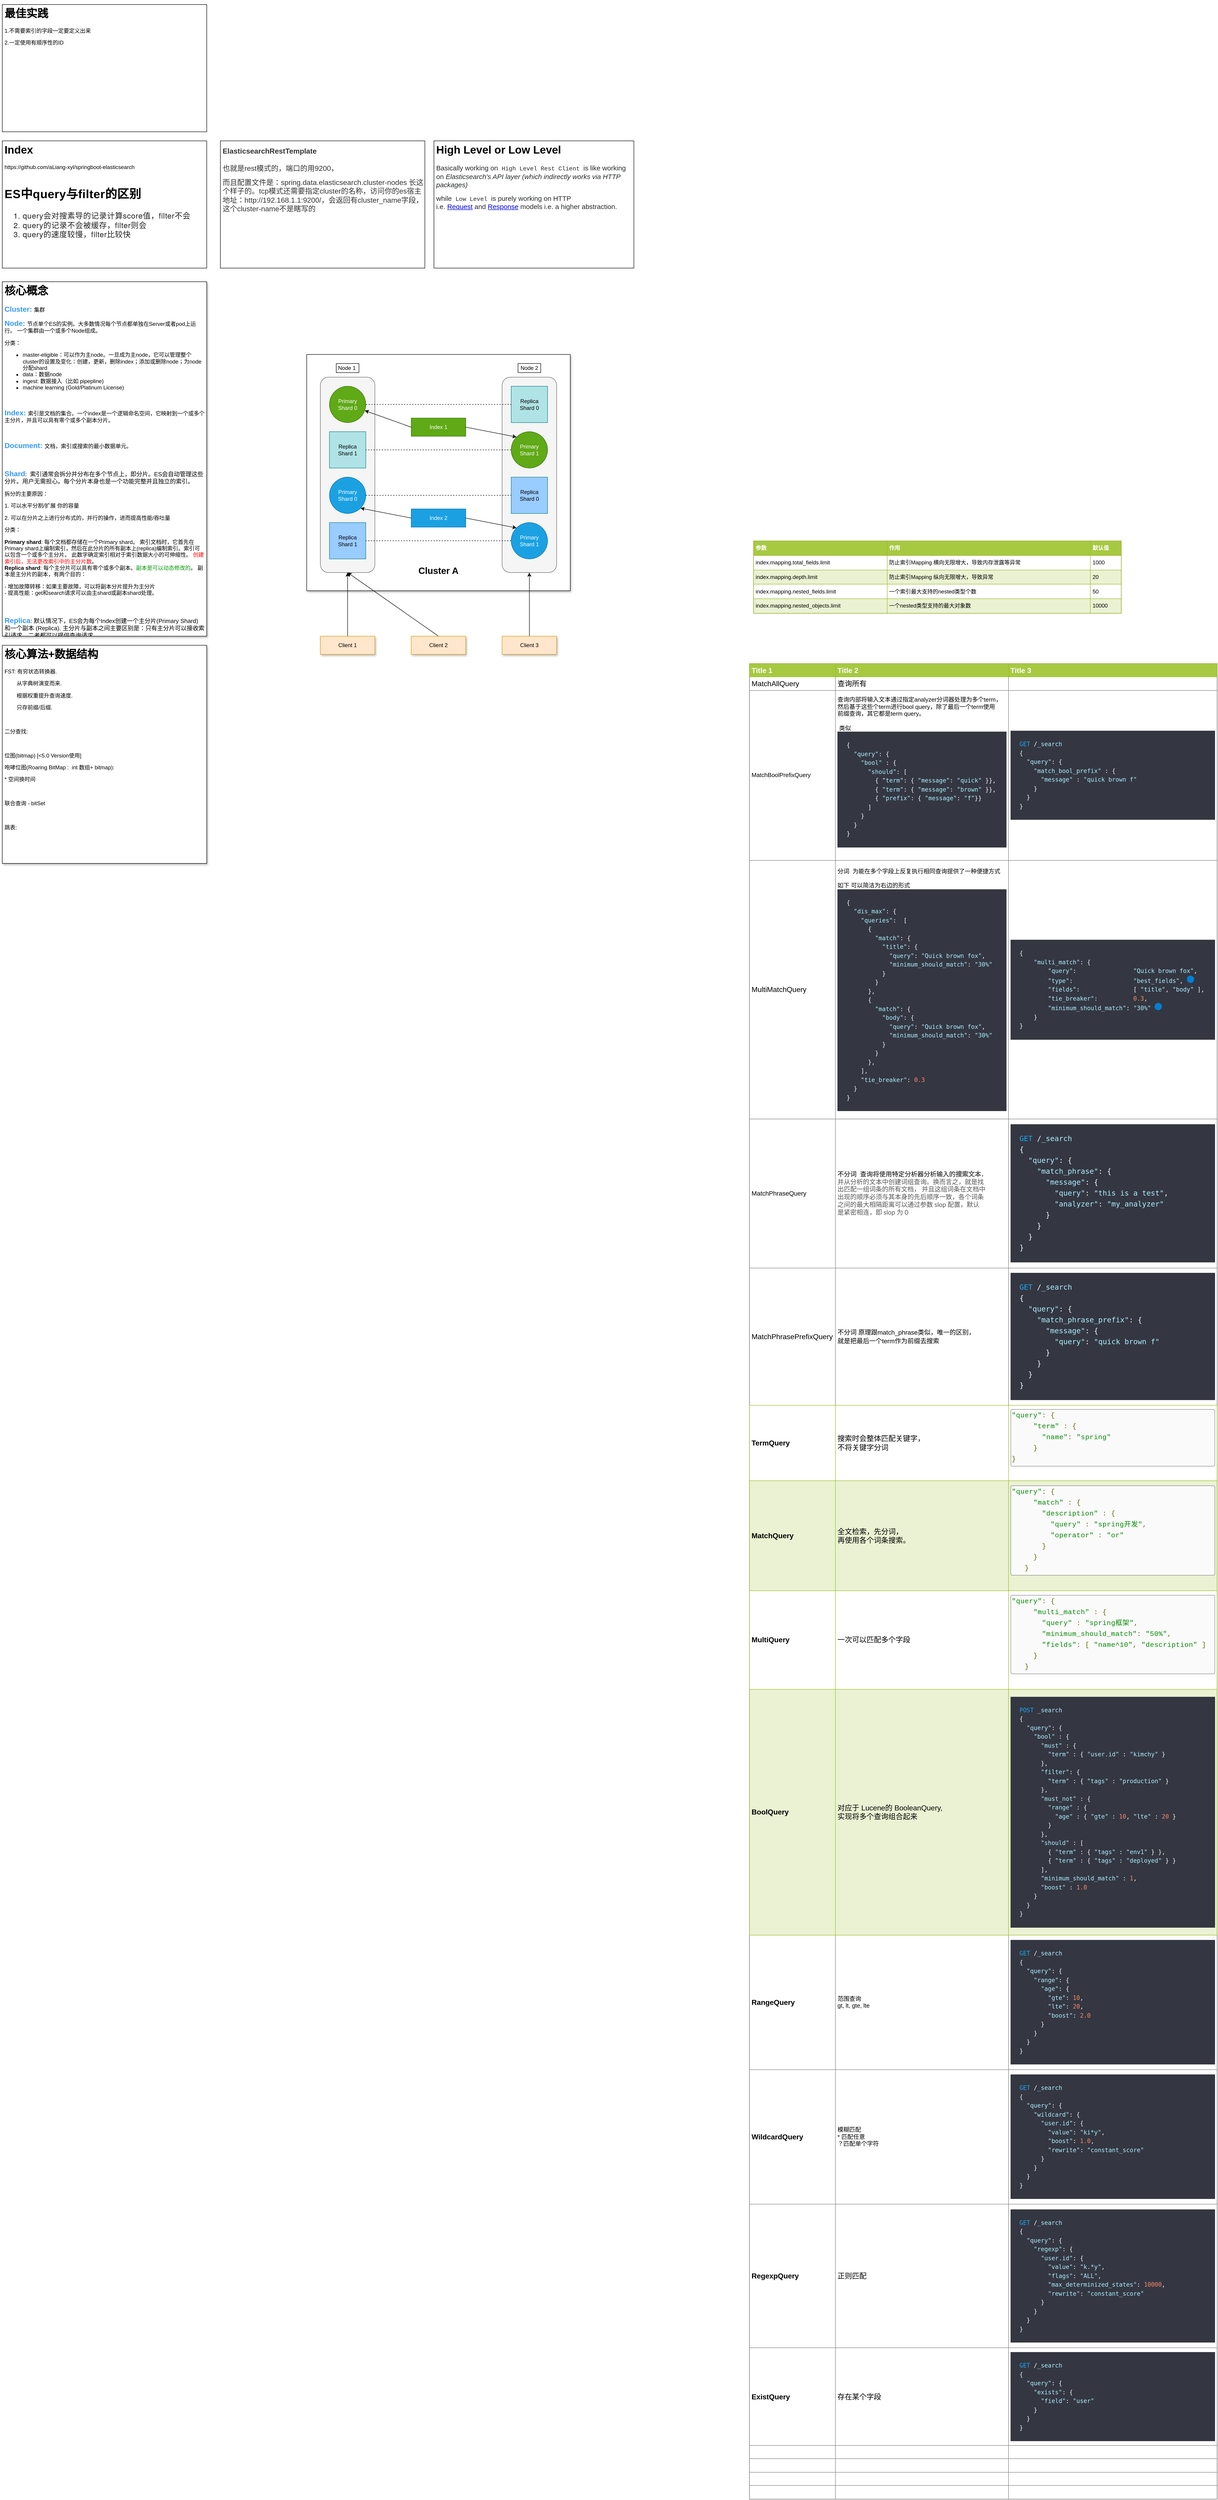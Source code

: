 <mxfile version="13.7.9" type="device" pages="2"><diagram id="8ZI4yg9A7W5IXGPXjsD2" name="Elastic Search"><mxGraphModel dx="946" dy="1849" grid="1" gridSize="10" guides="1" tooltips="1" connect="1" arrows="1" fold="1" page="1" pageScale="1" pageWidth="827" pageHeight="1169" math="0" shadow="0"><root><mxCell id="0"/><mxCell id="1" parent="0"/><mxCell id="cfONrQTWp3jJ7DKSUCNk-25" value="&lt;br&gt;&lt;br&gt;&lt;br&gt;&lt;br&gt;&lt;br&gt;&lt;br&gt;&lt;br&gt;&lt;br&gt;&lt;br&gt;&lt;br&gt;&lt;br&gt;&lt;br&gt;&lt;br&gt;&lt;br&gt;&lt;br&gt;&lt;br&gt;&lt;br&gt;&lt;br&gt;&lt;br&gt;&lt;br&gt;&lt;br&gt;&lt;br&gt;&lt;br&gt;&lt;br&gt;&lt;br&gt;&lt;br&gt;&lt;br&gt;&lt;br&gt;&lt;br&gt;&lt;br&gt;&lt;font style=&quot;font-size: 20px&quot;&gt;&lt;b&gt;Cluster A&lt;/b&gt;&lt;/font&gt;" style="rounded=0;whiteSpace=wrap;html=1;shadow=1;" parent="1" vertex="1"><mxGeometry x="680" y="480" width="580" height="520" as="geometry"/></mxCell><mxCell id="YU87RtQt77wTLNVee_nq-1" value="&lt;h1&gt;Index&lt;/h1&gt;&lt;p&gt;https://github.com/aLiang-xyl/springboot-elasticsearch&lt;br&gt;&lt;/p&gt;&lt;h2 style=&quot;box-sizing: inherit ; font-family: &amp;#34;lora&amp;#34; , sans-serif ; line-height: 34px ; margin-top: 35px ; margin-bottom: 20px ; font-size: 26px ; overflow-wrap: break-word ; letter-spacing: 0.5px ; background-color: rgb(255 , 255 , 255)&quot;&gt;ES中query与filter的区别&lt;/h2&gt;&lt;ol style=&quot;box-sizing: inherit ; margin: 0px 0px 1.5em ; color: rgba(0 , 0 , 0 , 0.87) ; font-family: &amp;#34;helvetica neue&amp;#34; , &amp;#34;helvetica&amp;#34; , &amp;#34;arial&amp;#34; , sans-serif ; font-size: 17px ; letter-spacing: 0.5px ; background-color: rgb(255 , 255 , 255)&quot;&gt;&lt;li style=&quot;box-sizing: inherit&quot;&gt;query会对搜素导的记录计算score值，filter不会&lt;/li&gt;&lt;li style=&quot;box-sizing: inherit&quot;&gt;query的记录不会被缓存，filter则会&lt;/li&gt;&lt;li style=&quot;box-sizing: inherit&quot;&gt;query的速度较慢，filter比较快&lt;/li&gt;&lt;/ol&gt;" style="text;html=1;spacing=5;spacingTop=-20;whiteSpace=wrap;overflow=hidden;rounded=0;strokeColor=#000000;fillColor=#ffffff;" parent="1" vertex="1"><mxGeometry x="10" y="10" width="450" height="280" as="geometry"/></mxCell><mxCell id="YU87RtQt77wTLNVee_nq-2" value="&lt;table border=&quot;1&quot; width=&quot;100%&quot; cellpadding=&quot;4&quot; style=&quot;width: 100% ; height: 100% ; border-collapse: collapse&quot;&gt;&lt;tbody&gt;&lt;tr style=&quot;background-color: #a7c942 ; color: #ffffff ; border: 1px solid #98bf21&quot;&gt;&lt;th align=&quot;left&quot;&gt;参数&lt;/th&gt;&lt;th align=&quot;left&quot;&gt;作用&lt;/th&gt;&lt;th align=&quot;left&quot;&gt;默认值&lt;/th&gt;&lt;/tr&gt;&lt;tr style=&quot;border: 1px solid #98bf21&quot;&gt;&lt;td&gt;index.mapping.total_fields.limit&lt;/td&gt;&lt;td&gt;防止索引Mapping 横向无限增大，导致内存泄露等异常&lt;/td&gt;&lt;td&gt;1000&lt;/td&gt;&lt;/tr&gt;&lt;tr style=&quot;background-color: #eaf2d3 ; border: 1px solid #98bf21&quot;&gt;&lt;td&gt;index.mapping.depth.limit&lt;/td&gt;&lt;td&gt;防止索引Mapping 纵向无限增大，导致异常&lt;/td&gt;&lt;td&gt;20&lt;/td&gt;&lt;/tr&gt;&lt;tr style=&quot;border: 1px solid #98bf21&quot;&gt;&lt;td&gt;index.mapping.nested_fields.limit&lt;/td&gt;&lt;td&gt;一个索引最大支持的nested类型个数&lt;/td&gt;&lt;td&gt;50&lt;/td&gt;&lt;/tr&gt;&lt;tr style=&quot;background-color: #eaf2d3 ; border: 1px solid #98bf21&quot;&gt;&lt;td&gt;index.mapping.nested_objects.limit&lt;br&gt;&lt;/td&gt;&lt;td&gt;一个nested类型支持的最大对象数&lt;br&gt;&lt;/td&gt;&lt;td&gt;10000&lt;/td&gt;&lt;/tr&gt;&lt;/tbody&gt;&lt;/table&gt;" style="text;html=1;strokeColor=#c0c0c0;fillColor=#ffffff;overflow=fill;rounded=0;" parent="1" vertex="1"><mxGeometry x="1663" y="890" width="810" height="160" as="geometry"/></mxCell><mxCell id="YU87RtQt77wTLNVee_nq-3" value="&lt;table border=&quot;1&quot; width=&quot;100%&quot; cellpadding=&quot;4&quot; style=&quot;width: 100% ; height: 100% ; border-collapse: collapse&quot;&gt;&lt;tbody style=&quot;font-size: 16px&quot;&gt;&lt;tr style=&quot;background-color: #a7c942 ; color: #ffffff ; border: 1px solid #98bf21&quot;&gt;&lt;th align=&quot;left&quot;&gt;Title 1&lt;/th&gt;&lt;th align=&quot;left&quot;&gt;Title 2&lt;/th&gt;&lt;th align=&quot;left&quot;&gt;Title 3&lt;/th&gt;&lt;/tr&gt;&lt;tr&gt;&lt;td&gt;MatchAllQuery&lt;/td&gt;&lt;td&gt;查询所有&lt;/td&gt;&lt;td&gt;&lt;br&gt;&lt;/td&gt;&lt;/tr&gt;&lt;tr style=&quot;font-size: 13px&quot;&gt;&lt;td&gt;MatchBoolPrefixQuery&lt;/td&gt;&lt;td&gt;&lt;div&gt;查询内部将输入文本通过指定analyzer分词器处理为多个term，&lt;/div&gt;&lt;div&gt;然后基于这些个term进行bool query，除了最后一个term使用&lt;/div&gt;&lt;div&gt;前缀查询，&lt;span&gt;其它都是term query。&lt;/span&gt;&lt;/div&gt;&lt;br&gt;&amp;nbsp;类似&lt;br&gt;&lt;pre class=&quot;programlisting prettyprint lang-console prettyprinted&quot; style=&quot;box-sizing: border-box ; font-family: &amp;#34;consolas&amp;#34; , &amp;#34;menlo&amp;#34; , &amp;#34;dejavu sans mono&amp;#34; , &amp;#34;bitstream vera sans mono&amp;#34; , &amp;#34;lucida console&amp;#34; , monospace ; margin-top: 0px ; margin-bottom: 0px ; overflow: auto ; color: rgb(136 , 136 , 136) ; padding: 20px ; border: none ; line-height: 1.5em ; background-color: rgb(52 , 55 , 65) ; width: auto ; max-width: 10000px&quot;&gt;&lt;span class=&quot;pun&quot; style=&quot;box-sizing: border-box ; color: rgb(245 , 247 , 250)&quot;&gt;{&lt;/span&gt;&lt;span class=&quot;pln&quot; style=&quot;box-sizing: border-box ; color: rgb(245 , 247 , 250)&quot;&gt;&lt;br&gt;  &lt;/span&gt;&lt;span class=&quot;str&quot; style=&quot;box-sizing: border-box ; color: rgb(173 , 239 , 255)&quot;&gt;&quot;query&quot;&lt;/span&gt;&lt;span class=&quot;pun&quot; style=&quot;box-sizing: border-box ; color: rgb(245 , 247 , 250)&quot;&gt;:&lt;/span&gt;&lt;span class=&quot;pln&quot; style=&quot;box-sizing: border-box ; color: rgb(245 , 247 , 250)&quot;&gt; &lt;/span&gt;&lt;span class=&quot;pun&quot; style=&quot;box-sizing: border-box ; color: rgb(245 , 247 , 250)&quot;&gt;{&lt;/span&gt;&lt;span class=&quot;pln&quot; style=&quot;box-sizing: border-box ; color: rgb(245 , 247 , 250)&quot;&gt;&lt;br&gt;    &lt;/span&gt;&lt;span class=&quot;str&quot; style=&quot;box-sizing: border-box ; color: rgb(173 , 239 , 255)&quot;&gt;&quot;bool&quot;&lt;/span&gt;&lt;span class=&quot;pln&quot; style=&quot;box-sizing: border-box ; color: rgb(245 , 247 , 250)&quot;&gt; &lt;/span&gt;&lt;span class=&quot;pun&quot; style=&quot;box-sizing: border-box ; color: rgb(245 , 247 , 250)&quot;&gt;:&lt;/span&gt;&lt;span class=&quot;pln&quot; style=&quot;box-sizing: border-box ; color: rgb(245 , 247 , 250)&quot;&gt; &lt;/span&gt;&lt;span class=&quot;pun&quot; style=&quot;box-sizing: border-box ; color: rgb(245 , 247 , 250)&quot;&gt;{&lt;/span&gt;&lt;span class=&quot;pln&quot; style=&quot;box-sizing: border-box ; color: rgb(245 , 247 , 250)&quot;&gt;&lt;br&gt;      &lt;/span&gt;&lt;span class=&quot;str&quot; style=&quot;box-sizing: border-box ; color: rgb(173 , 239 , 255)&quot;&gt;&quot;should&quot;&lt;/span&gt;&lt;span class=&quot;pun&quot; style=&quot;box-sizing: border-box ; color: rgb(245 , 247 , 250)&quot;&gt;:&lt;/span&gt;&lt;span class=&quot;pln&quot; style=&quot;box-sizing: border-box ; color: rgb(245 , 247 , 250)&quot;&gt; &lt;/span&gt;&lt;span class=&quot;pun&quot; style=&quot;box-sizing: border-box ; color: rgb(245 , 247 , 250)&quot;&gt;[&lt;/span&gt;&lt;span class=&quot;pln&quot; style=&quot;box-sizing: border-box ; color: rgb(245 , 247 , 250)&quot;&gt;&lt;br&gt;        &lt;/span&gt;&lt;span class=&quot;pun&quot; style=&quot;box-sizing: border-box ; color: rgb(245 , 247 , 250)&quot;&gt;{&lt;/span&gt;&lt;span class=&quot;pln&quot; style=&quot;box-sizing: border-box ; color: rgb(245 , 247 , 250)&quot;&gt; &lt;/span&gt;&lt;span class=&quot;str&quot; style=&quot;box-sizing: border-box ; color: rgb(173 , 239 , 255)&quot;&gt;&quot;term&quot;&lt;/span&gt;&lt;span class=&quot;pun&quot; style=&quot;box-sizing: border-box ; color: rgb(245 , 247 , 250)&quot;&gt;:&lt;/span&gt;&lt;span class=&quot;pln&quot; style=&quot;box-sizing: border-box ; color: rgb(245 , 247 , 250)&quot;&gt; &lt;/span&gt;&lt;span class=&quot;pun&quot; style=&quot;box-sizing: border-box ; color: rgb(245 , 247 , 250)&quot;&gt;{&lt;/span&gt;&lt;span class=&quot;pln&quot; style=&quot;box-sizing: border-box ; color: rgb(245 , 247 , 250)&quot;&gt; &lt;/span&gt;&lt;span class=&quot;str&quot; style=&quot;box-sizing: border-box ; color: rgb(173 , 239 , 255)&quot;&gt;&quot;message&quot;&lt;/span&gt;&lt;span class=&quot;pun&quot; style=&quot;box-sizing: border-box ; color: rgb(245 , 247 , 250)&quot;&gt;:&lt;/span&gt;&lt;span class=&quot;pln&quot; style=&quot;box-sizing: border-box ; color: rgb(245 , 247 , 250)&quot;&gt; &lt;/span&gt;&lt;span class=&quot;str&quot; style=&quot;box-sizing: border-box ; color: rgb(173 , 239 , 255)&quot;&gt;&quot;quick&quot;&lt;/span&gt;&lt;span class=&quot;pln&quot; style=&quot;box-sizing: border-box ; color: rgb(245 , 247 , 250)&quot;&gt; &lt;/span&gt;&lt;span class=&quot;pun&quot; style=&quot;box-sizing: border-box ; color: rgb(245 , 247 , 250)&quot;&gt;}},&lt;/span&gt;&lt;span class=&quot;pln&quot; style=&quot;box-sizing: border-box ; color: rgb(245 , 247 , 250)&quot;&gt;&lt;br&gt;        &lt;/span&gt;&lt;span class=&quot;pun&quot; style=&quot;box-sizing: border-box ; color: rgb(245 , 247 , 250)&quot;&gt;{&lt;/span&gt;&lt;span class=&quot;pln&quot; style=&quot;box-sizing: border-box ; color: rgb(245 , 247 , 250)&quot;&gt; &lt;/span&gt;&lt;span class=&quot;str&quot; style=&quot;box-sizing: border-box ; color: rgb(173 , 239 , 255)&quot;&gt;&quot;term&quot;&lt;/span&gt;&lt;span class=&quot;pun&quot; style=&quot;box-sizing: border-box ; color: rgb(245 , 247 , 250)&quot;&gt;:&lt;/span&gt;&lt;span class=&quot;pln&quot; style=&quot;box-sizing: border-box ; color: rgb(245 , 247 , 250)&quot;&gt; &lt;/span&gt;&lt;span class=&quot;pun&quot; style=&quot;box-sizing: border-box ; color: rgb(245 , 247 , 250)&quot;&gt;{&lt;/span&gt;&lt;span class=&quot;pln&quot; style=&quot;box-sizing: border-box ; color: rgb(245 , 247 , 250)&quot;&gt; &lt;/span&gt;&lt;span class=&quot;str&quot; style=&quot;box-sizing: border-box ; color: rgb(173 , 239 , 255)&quot;&gt;&quot;message&quot;&lt;/span&gt;&lt;span class=&quot;pun&quot; style=&quot;box-sizing: border-box ; color: rgb(245 , 247 , 250)&quot;&gt;:&lt;/span&gt;&lt;span class=&quot;pln&quot; style=&quot;box-sizing: border-box ; color: rgb(245 , 247 , 250)&quot;&gt; &lt;/span&gt;&lt;span class=&quot;str&quot; style=&quot;box-sizing: border-box ; color: rgb(173 , 239 , 255)&quot;&gt;&quot;brown&quot;&lt;/span&gt;&lt;span class=&quot;pln&quot; style=&quot;box-sizing: border-box ; color: rgb(245 , 247 , 250)&quot;&gt; &lt;/span&gt;&lt;span class=&quot;pun&quot; style=&quot;box-sizing: border-box ; color: rgb(245 , 247 , 250)&quot;&gt;}},&lt;/span&gt;&lt;span class=&quot;pln&quot; style=&quot;box-sizing: border-box ; color: rgb(245 , 247 , 250)&quot;&gt;&lt;br&gt;        &lt;/span&gt;&lt;span class=&quot;pun&quot; style=&quot;box-sizing: border-box ; color: rgb(245 , 247 , 250)&quot;&gt;{&lt;/span&gt;&lt;span class=&quot;pln&quot; style=&quot;box-sizing: border-box ; color: rgb(245 , 247 , 250)&quot;&gt; &lt;/span&gt;&lt;span class=&quot;str&quot; style=&quot;box-sizing: border-box ; color: rgb(173 , 239 , 255)&quot;&gt;&quot;prefix&quot;&lt;/span&gt;&lt;span class=&quot;pun&quot; style=&quot;box-sizing: border-box ; color: rgb(245 , 247 , 250)&quot;&gt;:&lt;/span&gt;&lt;span class=&quot;pln&quot; style=&quot;box-sizing: border-box ; color: rgb(245 , 247 , 250)&quot;&gt; &lt;/span&gt;&lt;span class=&quot;pun&quot; style=&quot;box-sizing: border-box ; color: rgb(245 , 247 , 250)&quot;&gt;{&lt;/span&gt;&lt;span class=&quot;pln&quot; style=&quot;box-sizing: border-box ; color: rgb(245 , 247 , 250)&quot;&gt; &lt;/span&gt;&lt;span class=&quot;str&quot; style=&quot;box-sizing: border-box ; color: rgb(173 , 239 , 255)&quot;&gt;&quot;message&quot;&lt;/span&gt;&lt;span class=&quot;pun&quot; style=&quot;box-sizing: border-box ; color: rgb(245 , 247 , 250)&quot;&gt;:&lt;/span&gt;&lt;span class=&quot;pln&quot; style=&quot;box-sizing: border-box ; color: rgb(245 , 247 , 250)&quot;&gt; &lt;/span&gt;&lt;span class=&quot;str&quot; style=&quot;box-sizing: border-box ; color: rgb(173 , 239 , 255)&quot;&gt;&quot;f&quot;&lt;/span&gt;&lt;span class=&quot;pun&quot; style=&quot;box-sizing: border-box ; color: rgb(245 , 247 , 250)&quot;&gt;}}&lt;/span&gt;&lt;span class=&quot;pln&quot; style=&quot;box-sizing: border-box ; color: rgb(245 , 247 , 250)&quot;&gt;&lt;br&gt;      &lt;/span&gt;&lt;span class=&quot;pun&quot; style=&quot;box-sizing: border-box ; color: rgb(245 , 247 , 250)&quot;&gt;]&lt;/span&gt;&lt;span class=&quot;pln&quot; style=&quot;box-sizing: border-box ; color: rgb(245 , 247 , 250)&quot;&gt;&lt;br&gt;    &lt;/span&gt;&lt;span class=&quot;pun&quot; style=&quot;box-sizing: border-box ; color: rgb(245 , 247 , 250)&quot;&gt;}&lt;/span&gt;&lt;span class=&quot;pln&quot; style=&quot;box-sizing: border-box ; color: rgb(245 , 247 , 250)&quot;&gt;&lt;br&gt;  &lt;/span&gt;&lt;span class=&quot;pun&quot; style=&quot;box-sizing: border-box ; color: rgb(245 , 247 , 250)&quot;&gt;}&lt;/span&gt;&lt;span class=&quot;pln&quot; style=&quot;box-sizing: border-box ; color: rgb(245 , 247 , 250)&quot;&gt;&lt;br&gt;&lt;/span&gt;&lt;span class=&quot;pun&quot; style=&quot;box-sizing: border-box ; color: rgb(245 , 247 , 250)&quot;&gt;}&lt;/span&gt;&lt;/pre&gt;&lt;div&gt;&lt;span class=&quot;pun&quot; style=&quot;box-sizing: border-box ; color: rgb(245 , 247 , 250)&quot;&gt;&lt;br&gt;&lt;/span&gt;&lt;/div&gt;&lt;/td&gt;&lt;td&gt;&lt;pre class=&quot;programlisting prettyprint lang-console prettyprinted&quot; style=&quot;box-sizing: border-box ; font-family: &amp;#34;consolas&amp;#34; , &amp;#34;menlo&amp;#34; , &amp;#34;dejavu sans mono&amp;#34; , &amp;#34;bitstream vera sans mono&amp;#34; , &amp;#34;lucida console&amp;#34; , monospace ; margin-top: 0px ; margin-bottom: 0px ; overflow: auto ; color: rgb(136 , 136 , 136) ; padding: 20px ; border: none ; line-height: 1.5em ; background-color: rgb(52 , 55 , 65) ; width: auto ; max-width: 10000px&quot;&gt;&lt;span class=&quot;kwd&quot; style=&quot;box-sizing: border-box ; color: rgb(27 , 169 , 245)&quot;&gt;GET&lt;/span&gt;&lt;span class=&quot;pln&quot; style=&quot;box-sizing: border-box ; color: rgb(245 , 247 , 250)&quot;&gt; &lt;/span&gt;&lt;span class=&quot;pun&quot; style=&quot;box-sizing: border-box ; color: rgb(245 , 247 , 250)&quot;&gt;/&lt;/span&gt;&lt;span class=&quot;str&quot; style=&quot;box-sizing: border-box ; color: rgb(173 , 239 , 255)&quot;&gt;_search&lt;/span&gt;&lt;span class=&quot;pln&quot; style=&quot;box-sizing: border-box ; color: rgb(245 , 247 , 250)&quot;&gt;&lt;br&gt;&lt;/span&gt;&lt;span class=&quot;pun&quot; style=&quot;box-sizing: border-box ; color: rgb(245 , 247 , 250)&quot;&gt;{&lt;/span&gt;&lt;span class=&quot;pln&quot; style=&quot;box-sizing: border-box ; color: rgb(245 , 247 , 250)&quot;&gt;&lt;br&gt;  &lt;/span&gt;&lt;span class=&quot;str&quot; style=&quot;box-sizing: border-box ; color: rgb(173 , 239 , 255)&quot;&gt;&quot;query&quot;&lt;/span&gt;&lt;span class=&quot;pun&quot; style=&quot;box-sizing: border-box ; color: rgb(245 , 247 , 250)&quot;&gt;:&lt;/span&gt;&lt;span class=&quot;pln&quot; style=&quot;box-sizing: border-box ; color: rgb(245 , 247 , 250)&quot;&gt; &lt;/span&gt;&lt;span class=&quot;pun&quot; style=&quot;box-sizing: border-box ; color: rgb(245 , 247 , 250)&quot;&gt;{&lt;/span&gt;&lt;span class=&quot;pln&quot; style=&quot;box-sizing: border-box ; color: rgb(245 , 247 , 250)&quot;&gt;&lt;br&gt;    &lt;/span&gt;&lt;span class=&quot;str&quot; style=&quot;box-sizing: border-box ; color: rgb(173 , 239 , 255)&quot;&gt;&quot;match_bool_prefix&quot;&lt;/span&gt;&lt;span class=&quot;pln&quot; style=&quot;box-sizing: border-box ; color: rgb(245 , 247 , 250)&quot;&gt; &lt;/span&gt;&lt;span class=&quot;pun&quot; style=&quot;box-sizing: border-box ; color: rgb(245 , 247 , 250)&quot;&gt;:&lt;/span&gt;&lt;span class=&quot;pln&quot; style=&quot;box-sizing: border-box ; color: rgb(245 , 247 , 250)&quot;&gt; &lt;/span&gt;&lt;span class=&quot;pun&quot; style=&quot;box-sizing: border-box ; color: rgb(245 , 247 , 250)&quot;&gt;{&lt;/span&gt;&lt;span class=&quot;pln&quot; style=&quot;box-sizing: border-box ; color: rgb(245 , 247 , 250)&quot;&gt;&lt;br&gt;      &lt;/span&gt;&lt;span class=&quot;str&quot; style=&quot;box-sizing: border-box ; color: rgb(173 , 239 , 255)&quot;&gt;&quot;message&quot;&lt;/span&gt;&lt;span class=&quot;pln&quot; style=&quot;box-sizing: border-box ; color: rgb(245 , 247 , 250)&quot;&gt; &lt;/span&gt;&lt;span class=&quot;pun&quot; style=&quot;box-sizing: border-box ; color: rgb(245 , 247 , 250)&quot;&gt;:&lt;/span&gt;&lt;span class=&quot;pln&quot; style=&quot;box-sizing: border-box ; color: rgb(245 , 247 , 250)&quot;&gt; &lt;/span&gt;&lt;span class=&quot;str&quot; style=&quot;box-sizing: border-box ; color: rgb(173 , 239 , 255)&quot;&gt;&quot;quick brown f&quot;&lt;/span&gt;&lt;span class=&quot;pln&quot; style=&quot;box-sizing: border-box ; color: rgb(245 , 247 , 250)&quot;&gt;&lt;br&gt;    &lt;/span&gt;&lt;span class=&quot;pun&quot; style=&quot;box-sizing: border-box ; color: rgb(245 , 247 , 250)&quot;&gt;}&lt;/span&gt;&lt;span class=&quot;pln&quot; style=&quot;box-sizing: border-box ; color: rgb(245 , 247 , 250)&quot;&gt;&lt;br&gt;  &lt;/span&gt;&lt;span class=&quot;pun&quot; style=&quot;box-sizing: border-box ; color: rgb(245 , 247 , 250)&quot;&gt;}&lt;/span&gt;&lt;span class=&quot;pln&quot; style=&quot;box-sizing: border-box ; color: rgb(245 , 247 , 250)&quot;&gt;&lt;br&gt;&lt;/span&gt;&lt;span class=&quot;pun&quot; style=&quot;box-sizing: border-box ; color: rgb(245 , 247 , 250)&quot;&gt;}&lt;/span&gt;&lt;/pre&gt;&lt;/td&gt;&lt;/tr&gt;&lt;tr&gt;&lt;td&gt;MultiMatchQuery&lt;/td&gt;&lt;td style=&quot;font-size: 13px&quot;&gt;分词&amp;nbsp; 为能在多个字段上反复执行相同查询提供了一种便捷方式&lt;br&gt;&lt;br&gt;如下 可以简洁为右边的形式&lt;br&gt;&lt;pre class=&quot;programlisting prettyprint lang-js prettyprinted&quot; style=&quot;box-sizing: border-box ; font-family: &amp;#34;consolas&amp;#34; , &amp;#34;menlo&amp;#34; , &amp;#34;dejavu sans mono&amp;#34; , &amp;#34;bitstream vera sans mono&amp;#34; , &amp;#34;lucida console&amp;#34; , monospace ; margin-top: 0px ; margin-bottom: 0px ; overflow: auto ; color: rgb(136 , 136 , 136) ; padding: 20px ; border: none ; line-height: 1.5em ; background-color: rgb(52 , 55 , 65) ; width: auto ; max-width: 10000px&quot;&gt;&lt;span class=&quot;pun&quot; style=&quot;box-sizing: border-box ; color: rgb(245 , 247 , 250)&quot;&gt;{&lt;/span&gt;&lt;span class=&quot;pln&quot; style=&quot;box-sizing: border-box ; color: rgb(245 , 247 , 250)&quot;&gt;&lt;br&gt;  &lt;/span&gt;&lt;span class=&quot;str&quot; style=&quot;box-sizing: border-box ; color: rgb(173 , 239 , 255)&quot;&gt;&quot;dis_max&quot;&lt;/span&gt;&lt;span class=&quot;pun&quot; style=&quot;box-sizing: border-box ; color: rgb(245 , 247 , 250)&quot;&gt;:&lt;/span&gt;&lt;span class=&quot;pln&quot; style=&quot;box-sizing: border-box ; color: rgb(245 , 247 , 250)&quot;&gt; &lt;/span&gt;&lt;span class=&quot;pun&quot; style=&quot;box-sizing: border-box ; color: rgb(245 , 247 , 250)&quot;&gt;{&lt;/span&gt;&lt;span class=&quot;pln&quot; style=&quot;box-sizing: border-box ; color: rgb(245 , 247 , 250)&quot;&gt;&lt;br&gt;    &lt;/span&gt;&lt;span class=&quot;str&quot; style=&quot;box-sizing: border-box ; color: rgb(173 , 239 , 255)&quot;&gt;&quot;queries&quot;&lt;/span&gt;&lt;span class=&quot;pun&quot; style=&quot;box-sizing: border-box ; color: rgb(245 , 247 , 250)&quot;&gt;:&lt;/span&gt;&lt;span class=&quot;pln&quot; style=&quot;box-sizing: border-box ; color: rgb(245 , 247 , 250)&quot;&gt;  &lt;/span&gt;&lt;span class=&quot;pun&quot; style=&quot;box-sizing: border-box ; color: rgb(245 , 247 , 250)&quot;&gt;[&lt;/span&gt;&lt;span class=&quot;pln&quot; style=&quot;box-sizing: border-box ; color: rgb(245 , 247 , 250)&quot;&gt;&lt;br&gt;      &lt;/span&gt;&lt;span class=&quot;pun&quot; style=&quot;box-sizing: border-box ; color: rgb(245 , 247 , 250)&quot;&gt;{&lt;/span&gt;&lt;span class=&quot;pln&quot; style=&quot;box-sizing: border-box ; color: rgb(245 , 247 , 250)&quot;&gt;&lt;br&gt;        &lt;/span&gt;&lt;span class=&quot;str&quot; style=&quot;box-sizing: border-box ; color: rgb(173 , 239 , 255)&quot;&gt;&quot;match&quot;&lt;/span&gt;&lt;span class=&quot;pun&quot; style=&quot;box-sizing: border-box ; color: rgb(245 , 247 , 250)&quot;&gt;:&lt;/span&gt;&lt;span class=&quot;pln&quot; style=&quot;box-sizing: border-box ; color: rgb(245 , 247 , 250)&quot;&gt; &lt;/span&gt;&lt;span class=&quot;pun&quot; style=&quot;box-sizing: border-box ; color: rgb(245 , 247 , 250)&quot;&gt;{&lt;/span&gt;&lt;span class=&quot;pln&quot; style=&quot;box-sizing: border-box ; color: rgb(245 , 247 , 250)&quot;&gt;&lt;br&gt;          &lt;/span&gt;&lt;span class=&quot;str&quot; style=&quot;box-sizing: border-box ; color: rgb(173 , 239 , 255)&quot;&gt;&quot;title&quot;&lt;/span&gt;&lt;span class=&quot;pun&quot; style=&quot;box-sizing: border-box ; color: rgb(245 , 247 , 250)&quot;&gt;:&lt;/span&gt;&lt;span class=&quot;pln&quot; style=&quot;box-sizing: border-box ; color: rgb(245 , 247 , 250)&quot;&gt; &lt;/span&gt;&lt;span class=&quot;pun&quot; style=&quot;box-sizing: border-box ; color: rgb(245 , 247 , 250)&quot;&gt;{&lt;/span&gt;&lt;span class=&quot;pln&quot; style=&quot;box-sizing: border-box ; color: rgb(245 , 247 , 250)&quot;&gt;&lt;br&gt;            &lt;/span&gt;&lt;span class=&quot;str&quot; style=&quot;box-sizing: border-box ; color: rgb(173 , 239 , 255)&quot;&gt;&quot;query&quot;&lt;/span&gt;&lt;span class=&quot;pun&quot; style=&quot;box-sizing: border-box ; color: rgb(245 , 247 , 250)&quot;&gt;:&lt;/span&gt;&lt;span class=&quot;pln&quot; style=&quot;box-sizing: border-box ; color: rgb(245 , 247 , 250)&quot;&gt; &lt;/span&gt;&lt;span class=&quot;str&quot; style=&quot;box-sizing: border-box ; color: rgb(173 , 239 , 255)&quot;&gt;&quot;Quick brown fox&quot;&lt;/span&gt;&lt;span class=&quot;pun&quot; style=&quot;box-sizing: border-box ; color: rgb(245 , 247 , 250)&quot;&gt;,&lt;/span&gt;&lt;span class=&quot;pln&quot; style=&quot;box-sizing: border-box ; color: rgb(245 , 247 , 250)&quot;&gt;&lt;br&gt;            &lt;/span&gt;&lt;span class=&quot;str&quot; style=&quot;box-sizing: border-box ; color: rgb(173 , 239 , 255)&quot;&gt;&quot;minimum_should_match&quot;&lt;/span&gt;&lt;span class=&quot;pun&quot; style=&quot;box-sizing: border-box ; color: rgb(245 , 247 , 250)&quot;&gt;:&lt;/span&gt;&lt;span class=&quot;pln&quot; style=&quot;box-sizing: border-box ; color: rgb(245 , 247 , 250)&quot;&gt; &lt;/span&gt;&lt;span class=&quot;str&quot; style=&quot;box-sizing: border-box ; color: rgb(173 , 239 , 255)&quot;&gt;&quot;30%&quot;&lt;/span&gt;&lt;span class=&quot;pln&quot; style=&quot;box-sizing: border-box ; color: rgb(245 , 247 , 250)&quot;&gt;&lt;br&gt;          &lt;/span&gt;&lt;span class=&quot;pun&quot; style=&quot;box-sizing: border-box ; color: rgb(245 , 247 , 250)&quot;&gt;}&lt;/span&gt;&lt;span class=&quot;pln&quot; style=&quot;box-sizing: border-box ; color: rgb(245 , 247 , 250)&quot;&gt;&lt;br&gt;        &lt;/span&gt;&lt;span class=&quot;pun&quot; style=&quot;box-sizing: border-box ; color: rgb(245 , 247 , 250)&quot;&gt;}&lt;/span&gt;&lt;span class=&quot;pln&quot; style=&quot;box-sizing: border-box ; color: rgb(245 , 247 , 250)&quot;&gt;&lt;br&gt;      &lt;/span&gt;&lt;span class=&quot;pun&quot; style=&quot;box-sizing: border-box ; color: rgb(245 , 247 , 250)&quot;&gt;},&lt;/span&gt;&lt;span class=&quot;pln&quot; style=&quot;box-sizing: border-box ; color: rgb(245 , 247 , 250)&quot;&gt;&lt;br&gt;      &lt;/span&gt;&lt;span class=&quot;pun&quot; style=&quot;box-sizing: border-box ; color: rgb(245 , 247 , 250)&quot;&gt;{&lt;/span&gt;&lt;span class=&quot;pln&quot; style=&quot;box-sizing: border-box ; color: rgb(245 , 247 , 250)&quot;&gt;&lt;br&gt;        &lt;/span&gt;&lt;span class=&quot;str&quot; style=&quot;box-sizing: border-box ; color: rgb(173 , 239 , 255)&quot;&gt;&quot;match&quot;&lt;/span&gt;&lt;span class=&quot;pun&quot; style=&quot;box-sizing: border-box ; color: rgb(245 , 247 , 250)&quot;&gt;:&lt;/span&gt;&lt;span class=&quot;pln&quot; style=&quot;box-sizing: border-box ; color: rgb(245 , 247 , 250)&quot;&gt; &lt;/span&gt;&lt;span class=&quot;pun&quot; style=&quot;box-sizing: border-box ; color: rgb(245 , 247 , 250)&quot;&gt;{&lt;/span&gt;&lt;span class=&quot;pln&quot; style=&quot;box-sizing: border-box ; color: rgb(245 , 247 , 250)&quot;&gt;&lt;br&gt;          &lt;/span&gt;&lt;span class=&quot;str&quot; style=&quot;box-sizing: border-box ; color: rgb(173 , 239 , 255)&quot;&gt;&quot;body&quot;&lt;/span&gt;&lt;span class=&quot;pun&quot; style=&quot;box-sizing: border-box ; color: rgb(245 , 247 , 250)&quot;&gt;:&lt;/span&gt;&lt;span class=&quot;pln&quot; style=&quot;box-sizing: border-box ; color: rgb(245 , 247 , 250)&quot;&gt; &lt;/span&gt;&lt;span class=&quot;pun&quot; style=&quot;box-sizing: border-box ; color: rgb(245 , 247 , 250)&quot;&gt;{&lt;/span&gt;&lt;span class=&quot;pln&quot; style=&quot;box-sizing: border-box ; color: rgb(245 , 247 , 250)&quot;&gt;&lt;br&gt;            &lt;/span&gt;&lt;span class=&quot;str&quot; style=&quot;box-sizing: border-box ; color: rgb(173 , 239 , 255)&quot;&gt;&quot;query&quot;&lt;/span&gt;&lt;span class=&quot;pun&quot; style=&quot;box-sizing: border-box ; color: rgb(245 , 247 , 250)&quot;&gt;:&lt;/span&gt;&lt;span class=&quot;pln&quot; style=&quot;box-sizing: border-box ; color: rgb(245 , 247 , 250)&quot;&gt; &lt;/span&gt;&lt;span class=&quot;str&quot; style=&quot;box-sizing: border-box ; color: rgb(173 , 239 , 255)&quot;&gt;&quot;Quick brown fox&quot;&lt;/span&gt;&lt;span class=&quot;pun&quot; style=&quot;box-sizing: border-box ; color: rgb(245 , 247 , 250)&quot;&gt;,&lt;/span&gt;&lt;span class=&quot;pln&quot; style=&quot;box-sizing: border-box ; color: rgb(245 , 247 , 250)&quot;&gt;&lt;br&gt;            &lt;/span&gt;&lt;span class=&quot;str&quot; style=&quot;box-sizing: border-box ; color: rgb(173 , 239 , 255)&quot;&gt;&quot;minimum_should_match&quot;&lt;/span&gt;&lt;span class=&quot;pun&quot; style=&quot;box-sizing: border-box ; color: rgb(245 , 247 , 250)&quot;&gt;:&lt;/span&gt;&lt;span class=&quot;pln&quot; style=&quot;box-sizing: border-box ; color: rgb(245 , 247 , 250)&quot;&gt; &lt;/span&gt;&lt;span class=&quot;str&quot; style=&quot;box-sizing: border-box ; color: rgb(173 , 239 , 255)&quot;&gt;&quot;30%&quot;&lt;/span&gt;&lt;span class=&quot;pln&quot; style=&quot;box-sizing: border-box ; color: rgb(245 , 247 , 250)&quot;&gt;&lt;br&gt;          &lt;/span&gt;&lt;span class=&quot;pun&quot; style=&quot;box-sizing: border-box ; color: rgb(245 , 247 , 250)&quot;&gt;}&lt;/span&gt;&lt;span class=&quot;pln&quot; style=&quot;box-sizing: border-box ; color: rgb(245 , 247 , 250)&quot;&gt;&lt;br&gt;        &lt;/span&gt;&lt;span class=&quot;pun&quot; style=&quot;box-sizing: border-box ; color: rgb(245 , 247 , 250)&quot;&gt;}&lt;/span&gt;&lt;span class=&quot;pln&quot; style=&quot;box-sizing: border-box ; color: rgb(245 , 247 , 250)&quot;&gt;&lt;br&gt;      &lt;/span&gt;&lt;span class=&quot;pun&quot; style=&quot;box-sizing: border-box ; color: rgb(245 , 247 , 250)&quot;&gt;},&lt;/span&gt;&lt;span class=&quot;pln&quot; style=&quot;box-sizing: border-box ; color: rgb(245 , 247 , 250)&quot;&gt;&lt;br&gt;    &lt;/span&gt;&lt;span class=&quot;pun&quot; style=&quot;box-sizing: border-box ; color: rgb(245 , 247 , 250)&quot;&gt;],&lt;/span&gt;&lt;span class=&quot;pln&quot; style=&quot;box-sizing: border-box ; color: rgb(245 , 247 , 250)&quot;&gt;&lt;br&gt;    &lt;/span&gt;&lt;span class=&quot;str&quot; style=&quot;box-sizing: border-box ; color: rgb(173 , 239 , 255)&quot;&gt;&quot;tie_breaker&quot;&lt;/span&gt;&lt;span class=&quot;pun&quot; style=&quot;box-sizing: border-box ; color: rgb(245 , 247 , 250)&quot;&gt;:&lt;/span&gt;&lt;span class=&quot;pln&quot; style=&quot;box-sizing: border-box ; color: rgb(245 , 247 , 250)&quot;&gt; &lt;/span&gt;&lt;span class=&quot;lit&quot; style=&quot;box-sizing: border-box ; color: rgb(255 , 136 , 108)&quot;&gt;0.3&lt;/span&gt;&lt;span class=&quot;pln&quot; style=&quot;box-sizing: border-box ; color: rgb(245 , 247 , 250)&quot;&gt;&lt;br&gt;  &lt;/span&gt;&lt;span class=&quot;pun&quot; style=&quot;box-sizing: border-box ; color: rgb(245 , 247 , 250)&quot;&gt;}&lt;/span&gt;&lt;span class=&quot;pln&quot; style=&quot;box-sizing: border-box ; color: rgb(245 , 247 , 250)&quot;&gt;&lt;br&gt;&lt;/span&gt;&lt;span class=&quot;pun&quot; style=&quot;box-sizing: border-box ; color: rgb(245 , 247 , 250)&quot;&gt;}&lt;/span&gt;&lt;/pre&gt;&lt;/td&gt;&lt;td style=&quot;font-size: 13px&quot;&gt;&lt;pre class=&quot;programlisting prettyprint lang-sense prettyprinted&quot; style=&quot;box-sizing: border-box ; font-family: &amp;#34;consolas&amp;#34; , &amp;#34;menlo&amp;#34; , &amp;#34;dejavu sans mono&amp;#34; , &amp;#34;bitstream vera sans mono&amp;#34; , &amp;#34;lucida console&amp;#34; , monospace ; margin-top: 0px ; margin-bottom: 0px ; overflow: auto ; color: rgb(136 , 136 , 136) ; padding: 20px ; border: none ; line-height: 1.5em ; background-color: rgb(52 , 55 , 65) ; width: auto ; max-width: 10000px&quot;&gt;&lt;span class=&quot;pun&quot; style=&quot;box-sizing: border-box ; color: rgb(245 , 247 , 250)&quot;&gt;{&lt;/span&gt;&lt;span class=&quot;pln&quot; style=&quot;box-sizing: border-box ; color: rgb(245 , 247 , 250)&quot;&gt;&lt;br&gt;    &lt;/span&gt;&lt;span class=&quot;str&quot; style=&quot;box-sizing: border-box ; color: rgb(173 , 239 , 255)&quot;&gt;&quot;multi_match&quot;&lt;/span&gt;&lt;span class=&quot;pun&quot; style=&quot;box-sizing: border-box ; color: rgb(245 , 247 , 250)&quot;&gt;:&lt;/span&gt;&lt;span class=&quot;pln&quot; style=&quot;box-sizing: border-box ; color: rgb(245 , 247 , 250)&quot;&gt; &lt;/span&gt;&lt;span class=&quot;pun&quot; style=&quot;box-sizing: border-box ; color: rgb(245 , 247 , 250)&quot;&gt;{&lt;/span&gt;&lt;span class=&quot;pln&quot; style=&quot;box-sizing: border-box ; color: rgb(245 , 247 , 250)&quot;&gt;&lt;br&gt;        &lt;/span&gt;&lt;span class=&quot;str&quot; style=&quot;box-sizing: border-box ; color: rgb(173 , 239 , 255)&quot;&gt;&quot;query&quot;&lt;/span&gt;&lt;span class=&quot;pun&quot; style=&quot;box-sizing: border-box ; color: rgb(245 , 247 , 250)&quot;&gt;:&lt;/span&gt;&lt;span class=&quot;pln&quot; style=&quot;box-sizing: border-box ; color: rgb(245 , 247 , 250)&quot;&gt;                &lt;/span&gt;&lt;span class=&quot;str&quot; style=&quot;box-sizing: border-box ; color: rgb(173 , 239 , 255)&quot;&gt;&quot;Quick brown fox&quot;&lt;/span&gt;&lt;span class=&quot;pun&quot; style=&quot;box-sizing: border-box ; color: rgb(245 , 247 , 250)&quot;&gt;,&lt;/span&gt;&lt;span class=&quot;pln&quot; style=&quot;box-sizing: border-box ; color: rgb(245 , 247 , 250)&quot;&gt;&lt;br&gt;        &lt;/span&gt;&lt;span class=&quot;str&quot; style=&quot;box-sizing: border-box ; color: rgb(173 , 239 , 255)&quot;&gt;&quot;type&quot;&lt;/span&gt;&lt;span class=&quot;pun&quot; style=&quot;box-sizing: border-box ; color: rgb(245 , 247 , 250)&quot;&gt;:&lt;/span&gt;&lt;span class=&quot;pln&quot; style=&quot;box-sizing: border-box ; color: rgb(245 , 247 , 250)&quot;&gt;                 &lt;/span&gt;&lt;span class=&quot;str&quot; style=&quot;box-sizing: border-box ; color: rgb(173 , 239 , 255)&quot;&gt;&quot;best_fields&quot;&lt;/span&gt;&lt;span class=&quot;pun&quot; style=&quot;box-sizing: border-box ; color: rgb(245 , 247 , 250)&quot;&gt;,&lt;/span&gt;&lt;span class=&quot;pln&quot; style=&quot;box-sizing: border-box ; color: rgb(245 , 247 , 250)&quot;&gt; &lt;/span&gt;&lt;a id=&quot;CO69-1&quot; href=&quot;https://www.elastic.co/guide/cn/elasticsearch/guide/current/multi-match-query.html#CO69-1&quot; style=&quot;box-sizing: border-box ; color: rgb(0 , 169 , 229) ; background-color: transparent ; font-family: &amp;#34;inter&amp;#34; , sans-serif ; outline: none&quot;&gt;&lt;/a&gt;&lt;span class=&quot;conum&quot; style=&quot;box-sizing: border-box ; font-family: &amp;#34;inter&amp;#34; , sans-serif ; display: inline-block ; width: 16px ; height: 16px ; line-height: 16px ; color: rgb(245 , 247 , 250) ; background-color: rgb(0 , 128 , 213) ; border-radius: 100px ; text-align: center ; font-weight: 700&quot;&gt;&lt;/span&gt;&lt;span class=&quot;pln&quot; style=&quot;box-sizing: border-box ; color: rgb(245 , 247 , 250)&quot;&gt;&lt;br&gt;        &lt;/span&gt;&lt;span class=&quot;str&quot; style=&quot;box-sizing: border-box ; color: rgb(173 , 239 , 255)&quot;&gt;&quot;fields&quot;&lt;/span&gt;&lt;span class=&quot;pun&quot; style=&quot;box-sizing: border-box ; color: rgb(245 , 247 , 250)&quot;&gt;:&lt;/span&gt;&lt;span class=&quot;pln&quot; style=&quot;box-sizing: border-box ; color: rgb(245 , 247 , 250)&quot;&gt;               &lt;/span&gt;&lt;span class=&quot;pun&quot; style=&quot;box-sizing: border-box ; color: rgb(245 , 247 , 250)&quot;&gt;[&lt;/span&gt;&lt;span class=&quot;pln&quot; style=&quot;box-sizing: border-box ; color: rgb(245 , 247 , 250)&quot;&gt; &lt;/span&gt;&lt;span class=&quot;str&quot; style=&quot;box-sizing: border-box ; color: rgb(173 , 239 , 255)&quot;&gt;&quot;title&quot;&lt;/span&gt;&lt;span class=&quot;pun&quot; style=&quot;box-sizing: border-box ; color: rgb(245 , 247 , 250)&quot;&gt;,&lt;/span&gt;&lt;span class=&quot;pln&quot; style=&quot;box-sizing: border-box ; color: rgb(245 , 247 , 250)&quot;&gt; &lt;/span&gt;&lt;span class=&quot;str&quot; style=&quot;box-sizing: border-box ; color: rgb(173 , 239 , 255)&quot;&gt;&quot;body&quot;&lt;/span&gt;&lt;span class=&quot;pln&quot; style=&quot;box-sizing: border-box ; color: rgb(245 , 247 , 250)&quot;&gt; &lt;/span&gt;&lt;span class=&quot;pun&quot; style=&quot;box-sizing: border-box ; color: rgb(245 , 247 , 250)&quot;&gt;],&lt;/span&gt;&lt;span class=&quot;pln&quot; style=&quot;box-sizing: border-box ; color: rgb(245 , 247 , 250)&quot;&gt;&lt;br&gt;        &lt;/span&gt;&lt;span class=&quot;str&quot; style=&quot;box-sizing: border-box ; color: rgb(173 , 239 , 255)&quot;&gt;&quot;tie_breaker&quot;&lt;/span&gt;&lt;span class=&quot;pun&quot; style=&quot;box-sizing: border-box ; color: rgb(245 , 247 , 250)&quot;&gt;:&lt;/span&gt;&lt;span class=&quot;pln&quot; style=&quot;box-sizing: border-box ; color: rgb(245 , 247 , 250)&quot;&gt;          &lt;/span&gt;&lt;span class=&quot;lit&quot; style=&quot;box-sizing: border-box ; color: rgb(255 , 136 , 108)&quot;&gt;0.3&lt;/span&gt;&lt;span class=&quot;pun&quot; style=&quot;box-sizing: border-box ; color: rgb(245 , 247 , 250)&quot;&gt;,&lt;/span&gt;&lt;span class=&quot;pln&quot; style=&quot;box-sizing: border-box ; color: rgb(245 , 247 , 250)&quot;&gt;&lt;br&gt;        &lt;/span&gt;&lt;span class=&quot;str&quot; style=&quot;box-sizing: border-box ; color: rgb(173 , 239 , 255)&quot;&gt;&quot;minimum_should_match&quot;&lt;/span&gt;&lt;span class=&quot;pun&quot; style=&quot;box-sizing: border-box ; color: rgb(245 , 247 , 250)&quot;&gt;:&lt;/span&gt;&lt;span class=&quot;pln&quot; style=&quot;box-sizing: border-box ; color: rgb(245 , 247 , 250)&quot;&gt; &lt;/span&gt;&lt;span class=&quot;str&quot; style=&quot;box-sizing: border-box ; color: rgb(173 , 239 , 255)&quot;&gt;&quot;30%&quot;&lt;/span&gt;&lt;span class=&quot;pln&quot; style=&quot;box-sizing: border-box ; color: rgb(245 , 247 , 250)&quot;&gt; &lt;/span&gt;&lt;a id=&quot;CO69-2&quot; href=&quot;https://www.elastic.co/guide/cn/elasticsearch/guide/current/multi-match-query.html#CO69-2&quot; style=&quot;box-sizing: border-box ; color: rgb(0 , 169 , 229) ; background-color: transparent ; font-family: &amp;#34;inter&amp;#34; , sans-serif ; outline: none&quot;&gt;&lt;/a&gt;&lt;span class=&quot;conum&quot; style=&quot;box-sizing: border-box ; font-family: &amp;#34;inter&amp;#34; , sans-serif ; display: inline-block ; width: 16px ; height: 16px ; line-height: 16px ; color: rgb(245 , 247 , 250) ; background-color: rgb(0 , 128 , 213) ; border-radius: 100px ; text-align: center ; font-weight: 700&quot;&gt;&lt;/span&gt;&lt;span class=&quot;pln&quot; style=&quot;box-sizing: border-box ; color: rgb(245 , 247 , 250)&quot;&gt;&lt;br&gt;    &lt;/span&gt;&lt;span class=&quot;pun&quot; style=&quot;box-sizing: border-box ; color: rgb(245 , 247 , 250)&quot;&gt;}&lt;/span&gt;&lt;span class=&quot;pln&quot; style=&quot;box-sizing: border-box ; color: rgb(245 , 247 , 250)&quot;&gt;&lt;br&gt;&lt;/span&gt;&lt;span class=&quot;pun&quot; style=&quot;box-sizing: border-box ; color: rgb(245 , 247 , 250)&quot;&gt;}&lt;/span&gt;&lt;/pre&gt;&lt;/td&gt;&lt;/tr&gt;&lt;tr style=&quot;font-size: 14px&quot;&gt;&lt;td&gt;MatchPhraseQuery&lt;/td&gt;&lt;td&gt;不分词&amp;nbsp; 查询将使用特定分析器分析输入的&lt;strong style=&quot;color: rgb(85 , 85 , 85) ; font-family: &amp;#34;lato&amp;#34; , &amp;#34;pingfang sc&amp;#34; , &amp;#34;microsoft yahei&amp;#34; , sans-serif ; text-align: justify ; background-color: rgb(255 , 255 , 255)&quot;&gt;搜索文本&lt;/strong&gt;&lt;span style=&quot;color: rgb(85 , 85 , 85) ; font-family: &amp;#34;lato&amp;#34; , &amp;#34;pingfang sc&amp;#34; , &amp;#34;microsoft yahei&amp;#34; , sans-serif ; text-align: justify ; background-color: rgb(255 , 255 , 255)&quot;&gt;，&lt;br&gt;并从分析的文本中创建词组查询。换而言之，就是找&lt;br&gt;出匹配一组词条的所有文档， 并且这组词条在文档中&lt;br&gt;出现的顺序必须与其本身的先后顺序一致，各个词条&lt;br&gt;之间的最大相隔距离可以通过参数 slop 配置，默认&lt;br&gt;是紧密相连，即 slop 为 0&lt;/span&gt;&lt;/td&gt;&lt;td&gt;&lt;pre class=&quot;programlisting prettyprint lang-console prettyprinted&quot; style=&quot;box-sizing: border-box ; font-family: &amp;#34;consolas&amp;#34; , &amp;#34;menlo&amp;#34; , &amp;#34;dejavu sans mono&amp;#34; , &amp;#34;bitstream vera sans mono&amp;#34; , &amp;#34;lucida console&amp;#34; , monospace ; font-size: 16px ; margin-top: 0px ; margin-bottom: 0px ; overflow: auto ; color: rgb(136 , 136 , 136) ; padding: 20px ; border: none ; line-height: 1.5em ; background-color: rgb(52 , 55 , 65) ; width: auto ; max-width: 10000px&quot;&gt;&lt;span class=&quot;kwd&quot; style=&quot;box-sizing: border-box ; color: rgb(27 , 169 , 245)&quot;&gt;GET&lt;/span&gt;&lt;span class=&quot;pln&quot; style=&quot;box-sizing: border-box ; color: rgb(245 , 247 , 250)&quot;&gt; &lt;/span&gt;&lt;span class=&quot;pun&quot; style=&quot;box-sizing: border-box ; color: rgb(245 , 247 , 250)&quot;&gt;/&lt;/span&gt;&lt;span class=&quot;str&quot; style=&quot;box-sizing: border-box ; color: rgb(173 , 239 , 255)&quot;&gt;_search&lt;/span&gt;&lt;span class=&quot;pln&quot; style=&quot;box-sizing: border-box ; color: rgb(245 , 247 , 250)&quot;&gt;&lt;br&gt;&lt;/span&gt;&lt;span class=&quot;pun&quot; style=&quot;box-sizing: border-box ; color: rgb(245 , 247 , 250)&quot;&gt;{&lt;/span&gt;&lt;span class=&quot;pln&quot; style=&quot;box-sizing: border-box ; color: rgb(245 , 247 , 250)&quot;&gt;&lt;br&gt;  &lt;/span&gt;&lt;span class=&quot;str&quot; style=&quot;box-sizing: border-box ; color: rgb(173 , 239 , 255)&quot;&gt;&quot;query&quot;&lt;/span&gt;&lt;span class=&quot;pun&quot; style=&quot;box-sizing: border-box ; color: rgb(245 , 247 , 250)&quot;&gt;:&lt;/span&gt;&lt;span class=&quot;pln&quot; style=&quot;box-sizing: border-box ; color: rgb(245 , 247 , 250)&quot;&gt; &lt;/span&gt;&lt;span class=&quot;pun&quot; style=&quot;box-sizing: border-box ; color: rgb(245 , 247 , 250)&quot;&gt;{&lt;/span&gt;&lt;span class=&quot;pln&quot; style=&quot;box-sizing: border-box ; color: rgb(245 , 247 , 250)&quot;&gt;&lt;br&gt;    &lt;/span&gt;&lt;span class=&quot;str&quot; style=&quot;box-sizing: border-box ; color: rgb(173 , 239 , 255)&quot;&gt;&quot;match_phrase&quot;&lt;/span&gt;&lt;span class=&quot;pun&quot; style=&quot;box-sizing: border-box ; color: rgb(245 , 247 , 250)&quot;&gt;:&lt;/span&gt;&lt;span class=&quot;pln&quot; style=&quot;box-sizing: border-box ; color: rgb(245 , 247 , 250)&quot;&gt; &lt;/span&gt;&lt;span class=&quot;pun&quot; style=&quot;box-sizing: border-box ; color: rgb(245 , 247 , 250)&quot;&gt;{&lt;/span&gt;&lt;span class=&quot;pln&quot; style=&quot;box-sizing: border-box ; color: rgb(245 , 247 , 250)&quot;&gt;&lt;br&gt;      &lt;/span&gt;&lt;span class=&quot;str&quot; style=&quot;box-sizing: border-box ; color: rgb(173 , 239 , 255)&quot;&gt;&quot;message&quot;&lt;/span&gt;&lt;span class=&quot;pun&quot; style=&quot;box-sizing: border-box ; color: rgb(245 , 247 , 250)&quot;&gt;:&lt;/span&gt;&lt;span class=&quot;pln&quot; style=&quot;box-sizing: border-box ; color: rgb(245 , 247 , 250)&quot;&gt; &lt;/span&gt;&lt;span class=&quot;pun&quot; style=&quot;box-sizing: border-box ; color: rgb(245 , 247 , 250)&quot;&gt;{&lt;/span&gt;&lt;span class=&quot;pln&quot; style=&quot;box-sizing: border-box ; color: rgb(245 , 247 , 250)&quot;&gt;&lt;br&gt;        &lt;/span&gt;&lt;span class=&quot;str&quot; style=&quot;box-sizing: border-box ; color: rgb(173 , 239 , 255)&quot;&gt;&quot;query&quot;&lt;/span&gt;&lt;span class=&quot;pun&quot; style=&quot;box-sizing: border-box ; color: rgb(245 , 247 , 250)&quot;&gt;:&lt;/span&gt;&lt;span class=&quot;pln&quot; style=&quot;box-sizing: border-box ; color: rgb(245 , 247 , 250)&quot;&gt; &lt;/span&gt;&lt;span class=&quot;str&quot; style=&quot;box-sizing: border-box ; color: rgb(173 , 239 , 255)&quot;&gt;&quot;this is a test&quot;&lt;/span&gt;&lt;span class=&quot;pun&quot; style=&quot;box-sizing: border-box ; color: rgb(245 , 247 , 250)&quot;&gt;,&lt;/span&gt;&lt;span class=&quot;pln&quot; style=&quot;box-sizing: border-box ; color: rgb(245 , 247 , 250)&quot;&gt;&lt;br&gt;        &lt;/span&gt;&lt;span class=&quot;str&quot; style=&quot;box-sizing: border-box ; color: rgb(173 , 239 , 255)&quot;&gt;&quot;analyzer&quot;&lt;/span&gt;&lt;span class=&quot;pun&quot; style=&quot;box-sizing: border-box ; color: rgb(245 , 247 , 250)&quot;&gt;:&lt;/span&gt;&lt;span class=&quot;pln&quot; style=&quot;box-sizing: border-box ; color: rgb(245 , 247 , 250)&quot;&gt; &lt;/span&gt;&lt;span class=&quot;str&quot; style=&quot;box-sizing: border-box ; color: rgb(173 , 239 , 255)&quot;&gt;&quot;my_analyzer&quot;&lt;/span&gt;&lt;span class=&quot;pln&quot; style=&quot;box-sizing: border-box ; color: rgb(245 , 247 , 250)&quot;&gt;&lt;br&gt;      &lt;/span&gt;&lt;span class=&quot;pun&quot; style=&quot;box-sizing: border-box ; color: rgb(245 , 247 , 250)&quot;&gt;}&lt;/span&gt;&lt;span class=&quot;pln&quot; style=&quot;box-sizing: border-box ; color: rgb(245 , 247 , 250)&quot;&gt;&lt;br&gt;    &lt;/span&gt;&lt;span class=&quot;pun&quot; style=&quot;box-sizing: border-box ; color: rgb(245 , 247 , 250)&quot;&gt;}&lt;/span&gt;&lt;span class=&quot;pln&quot; style=&quot;box-sizing: border-box ; color: rgb(245 , 247 , 250)&quot;&gt;&lt;br&gt;  &lt;/span&gt;&lt;span class=&quot;pun&quot; style=&quot;box-sizing: border-box ; color: rgb(245 , 247 , 250)&quot;&gt;}&lt;/span&gt;&lt;span class=&quot;pln&quot; style=&quot;box-sizing: border-box ; color: rgb(245 , 247 , 250)&quot;&gt;&lt;br&gt;&lt;/span&gt;&lt;span class=&quot;pun&quot; style=&quot;box-sizing: border-box ; color: rgb(245 , 247 , 250)&quot;&gt;}&lt;/span&gt;&lt;/pre&gt;&lt;/td&gt;&lt;/tr&gt;&lt;tr&gt;&lt;td&gt;MatchPhrasePrefixQuery&lt;/td&gt;&lt;td&gt;&lt;font style=&quot;font-size: 14px&quot;&gt;不分词 原理跟match_phrase类似，唯一的区别，&lt;br&gt;就是把最后一个term作为前缀去搜索&lt;/font&gt;&lt;/td&gt;&lt;td&gt;&lt;pre class=&quot;programlisting prettyprint lang-console prettyprinted&quot; style=&quot;box-sizing: border-box ; font-family: &amp;#34;consolas&amp;#34; , &amp;#34;menlo&amp;#34; , &amp;#34;dejavu sans mono&amp;#34; , &amp;#34;bitstream vera sans mono&amp;#34; , &amp;#34;lucida console&amp;#34; , monospace ; margin-top: 0px ; margin-bottom: 0px ; overflow: auto ; color: rgb(136 , 136 , 136) ; padding: 20px ; border: none ; line-height: 1.5em ; background-color: rgb(52 , 55 , 65) ; width: auto ; max-width: 10000px&quot;&gt;&lt;span class=&quot;kwd&quot; style=&quot;box-sizing: border-box ; color: rgb(27 , 169 , 245)&quot;&gt;GET&lt;/span&gt;&lt;span class=&quot;pln&quot; style=&quot;box-sizing: border-box ; color: rgb(245 , 247 , 250)&quot;&gt; &lt;/span&gt;&lt;span class=&quot;pun&quot; style=&quot;box-sizing: border-box ; color: rgb(245 , 247 , 250)&quot;&gt;/&lt;/span&gt;&lt;span class=&quot;str&quot; style=&quot;box-sizing: border-box ; color: rgb(173 , 239 , 255)&quot;&gt;_search&lt;/span&gt;&lt;span class=&quot;pln&quot; style=&quot;box-sizing: border-box ; color: rgb(245 , 247 , 250)&quot;&gt;&lt;br&gt;&lt;/span&gt;&lt;span class=&quot;pun&quot; style=&quot;box-sizing: border-box ; color: rgb(245 , 247 , 250)&quot;&gt;{&lt;/span&gt;&lt;span class=&quot;pln&quot; style=&quot;box-sizing: border-box ; color: rgb(245 , 247 , 250)&quot;&gt;&lt;br&gt;  &lt;/span&gt;&lt;span class=&quot;str&quot; style=&quot;box-sizing: border-box ; color: rgb(173 , 239 , 255)&quot;&gt;&quot;query&quot;&lt;/span&gt;&lt;span class=&quot;pun&quot; style=&quot;box-sizing: border-box ; color: rgb(245 , 247 , 250)&quot;&gt;:&lt;/span&gt;&lt;span class=&quot;pln&quot; style=&quot;box-sizing: border-box ; color: rgb(245 , 247 , 250)&quot;&gt; &lt;/span&gt;&lt;span class=&quot;pun&quot; style=&quot;box-sizing: border-box ; color: rgb(245 , 247 , 250)&quot;&gt;{&lt;/span&gt;&lt;span class=&quot;pln&quot; style=&quot;box-sizing: border-box ; color: rgb(245 , 247 , 250)&quot;&gt;&lt;br&gt;    &lt;/span&gt;&lt;span class=&quot;str&quot; style=&quot;box-sizing: border-box ; color: rgb(173 , 239 , 255)&quot;&gt;&quot;match_phrase_prefix&quot;&lt;/span&gt;&lt;span class=&quot;pun&quot; style=&quot;box-sizing: border-box ; color: rgb(245 , 247 , 250)&quot;&gt;:&lt;/span&gt;&lt;span class=&quot;pln&quot; style=&quot;box-sizing: border-box ; color: rgb(245 , 247 , 250)&quot;&gt; &lt;/span&gt;&lt;span class=&quot;pun&quot; style=&quot;box-sizing: border-box ; color: rgb(245 , 247 , 250)&quot;&gt;{&lt;/span&gt;&lt;span class=&quot;pln&quot; style=&quot;box-sizing: border-box ; color: rgb(245 , 247 , 250)&quot;&gt;&lt;br&gt;      &lt;/span&gt;&lt;span class=&quot;str&quot; style=&quot;box-sizing: border-box ; color: rgb(173 , 239 , 255)&quot;&gt;&quot;message&quot;&lt;/span&gt;&lt;span class=&quot;pun&quot; style=&quot;box-sizing: border-box ; color: rgb(245 , 247 , 250)&quot;&gt;:&lt;/span&gt;&lt;span class=&quot;pln&quot; style=&quot;box-sizing: border-box ; color: rgb(245 , 247 , 250)&quot;&gt; &lt;/span&gt;&lt;span class=&quot;pun&quot; style=&quot;box-sizing: border-box ; color: rgb(245 , 247 , 250)&quot;&gt;{&lt;/span&gt;&lt;span class=&quot;pln&quot; style=&quot;box-sizing: border-box ; color: rgb(245 , 247 , 250)&quot;&gt;&lt;br&gt;        &lt;/span&gt;&lt;span class=&quot;str&quot; style=&quot;box-sizing: border-box ; color: rgb(173 , 239 , 255)&quot;&gt;&quot;query&quot;&lt;/span&gt;&lt;span class=&quot;pun&quot; style=&quot;box-sizing: border-box ; color: rgb(245 , 247 , 250)&quot;&gt;:&lt;/span&gt;&lt;span class=&quot;pln&quot; style=&quot;box-sizing: border-box ; color: rgb(245 , 247 , 250)&quot;&gt; &lt;/span&gt;&lt;span class=&quot;str&quot; style=&quot;box-sizing: border-box ; color: rgb(173 , 239 , 255)&quot;&gt;&quot;quick brown f&quot;&lt;/span&gt;&lt;span class=&quot;pln&quot; style=&quot;box-sizing: border-box ; color: rgb(245 , 247 , 250)&quot;&gt;&lt;br&gt;      &lt;/span&gt;&lt;span class=&quot;pun&quot; style=&quot;box-sizing: border-box ; color: rgb(245 , 247 , 250)&quot;&gt;}&lt;/span&gt;&lt;span class=&quot;pln&quot; style=&quot;box-sizing: border-box ; color: rgb(245 , 247 , 250)&quot;&gt;&lt;br&gt;    &lt;/span&gt;&lt;span class=&quot;pun&quot; style=&quot;box-sizing: border-box ; color: rgb(245 , 247 , 250)&quot;&gt;}&lt;/span&gt;&lt;span class=&quot;pln&quot; style=&quot;box-sizing: border-box ; color: rgb(245 , 247 , 250)&quot;&gt;&lt;br&gt;  &lt;/span&gt;&lt;span class=&quot;pun&quot; style=&quot;box-sizing: border-box ; color: rgb(245 , 247 , 250)&quot;&gt;}&lt;/span&gt;&lt;span class=&quot;pln&quot; style=&quot;box-sizing: border-box ; color: rgb(245 , 247 , 250)&quot;&gt;&lt;br&gt;&lt;/span&gt;&lt;span class=&quot;pun&quot; style=&quot;box-sizing: border-box ; color: rgb(245 , 247 , 250)&quot;&gt;}&lt;/span&gt;&lt;/pre&gt;&lt;/td&gt;&lt;/tr&gt;&lt;tr style=&quot;border: 1px solid #98bf21&quot;&gt;&lt;td&gt;&lt;font style=&quot;font-size: 16px&quot;&gt;&lt;b&gt;TermQuery&lt;/b&gt;&lt;/font&gt;&lt;/td&gt;&lt;td&gt;搜索时会整体匹配关键字，&lt;br&gt;不将关键字分词&lt;/td&gt;&lt;td&gt;&lt;pre class=&quot;prettyprint highlight wp-block-code prettyprinted&quot; style=&quot;box-sizing: inherit ; overflow: auto ; font-family: &amp;#34;courier 10 pitch&amp;#34; , &amp;#34;courier&amp;#34; , monospace ; font-size: 0.938rem ; padding: 2px ; margin-top: 0px ; margin-bottom: 1.6em ; line-height: 1.6 ; word-break: break-all ; overflow-wrap: break-word ; color: rgb(0 , 0 , 64) ; background: rgb(250 , 250 , 250) ; border: 1px solid rgb(136 , 136 , 136) ; border-radius: 4px ; max-width: 100% ; letter-spacing: 0.5px&quot;&gt;&lt;span class=&quot;str&quot; style=&quot;box-sizing: inherit ; color: rgb(0 , 136 , 0)&quot;&gt;&quot;query&quot;&lt;/span&gt;&lt;span class=&quot;pun&quot; style=&quot;box-sizing: inherit ; color: rgb(102 , 102 , 0)&quot;&gt;:&lt;/span&gt;&lt;span class=&quot;pln&quot; style=&quot;box-sizing: inherit ; color: rgb(0 , 0 , 0)&quot;&gt; &lt;/span&gt;&lt;span class=&quot;pun&quot; style=&quot;box-sizing: inherit ; color: rgb(102 , 102 , 0)&quot;&gt;{&lt;/span&gt;&lt;br style=&quot;box-sizing: inherit&quot;&gt;&lt;span class=&quot;pln&quot; style=&quot;box-sizing: inherit ; color: rgb(0 , 0 , 0)&quot;&gt;&amp;nbsp; &amp;nbsp; &amp;nbsp;&lt;/span&gt;&lt;span class=&quot;str&quot; style=&quot;box-sizing: inherit ; color: rgb(0 , 136 , 0)&quot;&gt;&quot;term&quot;&lt;/span&gt;&lt;span class=&quot;pln&quot; style=&quot;box-sizing: inherit ; color: rgb(0 , 0 , 0)&quot;&gt; &lt;/span&gt;&lt;span class=&quot;pun&quot; style=&quot;box-sizing: inherit ; color: rgb(102 , 102 , 0)&quot;&gt;:&lt;/span&gt;&lt;span class=&quot;pln&quot; style=&quot;box-sizing: inherit ; color: rgb(0 , 0 , 0)&quot;&gt; &lt;/span&gt;&lt;span class=&quot;pun&quot; style=&quot;box-sizing: inherit ; color: rgb(102 , 102 , 0)&quot;&gt;{&lt;/span&gt;&lt;br style=&quot;box-sizing: inherit&quot;&gt;&lt;span class=&quot;pln&quot; style=&quot;box-sizing: inherit ; color: rgb(0 , 0 , 0)&quot;&gt;&amp;nbsp; &amp;nbsp; &amp;nbsp; &amp;nbsp;&lt;/span&gt;&lt;span class=&quot;str&quot; style=&quot;box-sizing: inherit ; color: rgb(0 , 136 , 0)&quot;&gt;&quot;name&quot;&lt;/span&gt;&lt;span class=&quot;pun&quot; style=&quot;box-sizing: inherit ; color: rgb(102 , 102 , 0)&quot;&gt;:&lt;/span&gt;&lt;span class=&quot;pln&quot; style=&quot;box-sizing: inherit ; color: rgb(0 , 0 , 0)&quot;&gt; &lt;/span&gt;&lt;span class=&quot;str&quot; style=&quot;box-sizing: inherit ; color: rgb(0 , 136 , 0)&quot;&gt;&quot;spring&quot;&lt;/span&gt;&lt;br style=&quot;box-sizing: inherit&quot;&gt;&lt;span class=&quot;pln&quot; style=&quot;box-sizing: inherit ; color: rgb(0 , 0 , 0)&quot;&gt;&amp;nbsp; &amp;nbsp;  &lt;/span&gt;&lt;span class=&quot;pun&quot; style=&quot;box-sizing: inherit ; color: rgb(102 , 102 , 0)&quot;&gt;}&lt;/span&gt;&lt;br style=&quot;box-sizing: inherit&quot;&gt;&lt;span class=&quot;pun&quot; style=&quot;box-sizing: inherit ; color: rgb(102 , 102 , 0)&quot;&gt;}&lt;/span&gt;&lt;br&gt;&lt;/pre&gt;&lt;/td&gt;&lt;/tr&gt;&lt;tr style=&quot;background-color: #eaf2d3 ; border: 1px solid #98bf21&quot;&gt;&lt;td&gt;&lt;b&gt;MatchQuery&lt;/b&gt;&lt;/td&gt;&lt;td&gt;全文检索，先分词，&lt;br&gt;再使用各个词条搜索。&lt;/td&gt;&lt;td&gt;&lt;pre class=&quot;prettyprint highlight wp-block-code prettyprinted&quot; style=&quot;box-sizing: inherit ; overflow: auto ; font-family: &amp;#34;courier 10 pitch&amp;#34; , &amp;#34;courier&amp;#34; , monospace ; font-size: 0.938rem ; padding: 2px ; margin-top: 0px ; margin-bottom: 1.6em ; line-height: 1.6 ; word-break: break-all ; overflow-wrap: break-word ; color: rgb(0 , 0 , 64) ; background: rgb(250 , 250 , 250) ; border: 1px solid rgb(136 , 136 , 136) ; border-radius: 4px ; max-width: 100% ; letter-spacing: 0.5px&quot;&gt;&lt;span class=&quot;str&quot; style=&quot;box-sizing: inherit ; color: rgb(0 , 136 , 0)&quot;&gt;&quot;query&quot;&lt;/span&gt;&lt;span class=&quot;pun&quot; style=&quot;box-sizing: inherit ; color: rgb(102 , 102 , 0)&quot;&gt;:&lt;/span&gt;&lt;span class=&quot;pln&quot; style=&quot;box-sizing: inherit ; color: rgb(0 , 0 , 0)&quot;&gt; &lt;/span&gt;&lt;span class=&quot;pun&quot; style=&quot;box-sizing: inherit ; color: rgb(102 , 102 , 0)&quot;&gt;{&lt;/span&gt;&lt;br style=&quot;box-sizing: inherit&quot;&gt;&lt;span class=&quot;pln&quot; style=&quot;box-sizing: inherit ; color: rgb(0 , 0 , 0)&quot;&gt;&amp;nbsp; &amp;nbsp; &amp;nbsp;&lt;/span&gt;&lt;span class=&quot;str&quot; style=&quot;box-sizing: inherit ; color: rgb(0 , 136 , 0)&quot;&gt;&quot;match&quot;&lt;/span&gt;&lt;span class=&quot;pln&quot; style=&quot;box-sizing: inherit ; color: rgb(0 , 0 , 0)&quot;&gt; &lt;/span&gt;&lt;span class=&quot;pun&quot; style=&quot;box-sizing: inherit ; color: rgb(102 , 102 , 0)&quot;&gt;:&lt;/span&gt;&lt;span class=&quot;pln&quot; style=&quot;box-sizing: inherit ; color: rgb(0 , 0 , 0)&quot;&gt; &lt;/span&gt;&lt;span class=&quot;pun&quot; style=&quot;box-sizing: inherit ; color: rgb(102 , 102 , 0)&quot;&gt;{&lt;/span&gt;&lt;br style=&quot;box-sizing: inherit&quot;&gt;&lt;span class=&quot;pln&quot; style=&quot;box-sizing: inherit ; color: rgb(0 , 0 , 0)&quot;&gt;&amp;nbsp; &amp;nbsp; &amp;nbsp; &amp;nbsp;&lt;/span&gt;&lt;span class=&quot;str&quot; style=&quot;box-sizing: inherit ; color: rgb(0 , 136 , 0)&quot;&gt;&quot;description&quot;&lt;/span&gt;&lt;span class=&quot;pln&quot; style=&quot;box-sizing: inherit ; color: rgb(0 , 0 , 0)&quot;&gt; &lt;/span&gt;&lt;span class=&quot;pun&quot; style=&quot;box-sizing: inherit ; color: rgb(102 , 102 , 0)&quot;&gt;:&lt;/span&gt;&lt;span class=&quot;pln&quot; style=&quot;box-sizing: inherit ; color: rgb(0 , 0 , 0)&quot;&gt; &lt;/span&gt;&lt;span class=&quot;pun&quot; style=&quot;box-sizing: inherit ; color: rgb(102 , 102 , 0)&quot;&gt;{&lt;/span&gt;&lt;br style=&quot;box-sizing: inherit&quot;&gt;&lt;span class=&quot;pln&quot; style=&quot;box-sizing: inherit ; color: rgb(0 , 0 , 0)&quot;&gt;&amp;nbsp; &amp;nbsp; &amp;nbsp; &amp;nbsp; &amp;nbsp;&lt;/span&gt;&lt;span class=&quot;str&quot; style=&quot;box-sizing: inherit ; color: rgb(0 , 136 , 0)&quot;&gt;&quot;query&quot;&lt;/span&gt;&lt;span class=&quot;pln&quot; style=&quot;box-sizing: inherit ; color: rgb(0 , 0 , 0)&quot;&gt; &lt;/span&gt;&lt;span class=&quot;pun&quot; style=&quot;box-sizing: inherit ; color: rgb(102 , 102 , 0)&quot;&gt;:&lt;/span&gt;&lt;span class=&quot;pln&quot; style=&quot;box-sizing: inherit ; color: rgb(0 , 0 , 0)&quot;&gt; &lt;/span&gt;&lt;span class=&quot;str&quot; style=&quot;box-sizing: inherit ; color: rgb(0 , 136 , 0)&quot;&gt;&quot;spring开发&quot;&lt;/span&gt;&lt;span class=&quot;pun&quot; style=&quot;box-sizing: inherit ; color: rgb(102 , 102 , 0)&quot;&gt;,&lt;/span&gt;&lt;br style=&quot;box-sizing: inherit&quot;&gt;&lt;span class=&quot;pln&quot; style=&quot;box-sizing: inherit ; color: rgb(0 , 0 , 0)&quot;&gt;&amp;nbsp; &amp;nbsp; &amp;nbsp; &amp;nbsp; &amp;nbsp;&lt;/span&gt;&lt;span class=&quot;str&quot; style=&quot;box-sizing: inherit ; color: rgb(0 , 136 , 0)&quot;&gt;&quot;operator&quot;&lt;/span&gt;&lt;span class=&quot;pln&quot; style=&quot;box-sizing: inherit ; color: rgb(0 , 0 , 0)&quot;&gt; &lt;/span&gt;&lt;span class=&quot;pun&quot; style=&quot;box-sizing: inherit ; color: rgb(102 , 102 , 0)&quot;&gt;:&lt;/span&gt;&lt;span class=&quot;pln&quot; style=&quot;box-sizing: inherit ; color: rgb(0 , 0 , 0)&quot;&gt; &lt;/span&gt;&lt;span class=&quot;str&quot; style=&quot;box-sizing: inherit ; color: rgb(0 , 136 , 0)&quot;&gt;&quot;or&quot;&lt;/span&gt;&lt;br style=&quot;box-sizing: inherit&quot;&gt;&lt;span class=&quot;pln&quot; style=&quot;box-sizing: inherit ; color: rgb(0 , 0 , 0)&quot;&gt;&amp;nbsp; &amp;nbsp; &amp;nbsp;  &lt;/span&gt;&lt;span class=&quot;pun&quot; style=&quot;box-sizing: inherit ; color: rgb(102 , 102 , 0)&quot;&gt;}&lt;/span&gt;&lt;br style=&quot;box-sizing: inherit&quot;&gt;&lt;span class=&quot;pln&quot; style=&quot;box-sizing: inherit ; color: rgb(0 , 0 , 0)&quot;&gt;&amp;nbsp; &amp;nbsp;  &lt;/span&gt;&lt;span class=&quot;pun&quot; style=&quot;box-sizing: inherit ; color: rgb(102 , 102 , 0)&quot;&gt;}&lt;/span&gt;&lt;br style=&quot;box-sizing: inherit&quot;&gt;&lt;span class=&quot;pln&quot; style=&quot;box-sizing: inherit ; color: rgb(0 , 0 , 0)&quot;&gt;&amp;nbsp;  &lt;/span&gt;&lt;span class=&quot;pun&quot; style=&quot;box-sizing: inherit ; color: rgb(102 , 102 , 0)&quot;&gt;}&lt;/span&gt;&lt;/pre&gt;&lt;/td&gt;&lt;/tr&gt;&lt;tr style=&quot;border: 1px solid #98bf21&quot;&gt;&lt;td&gt;&lt;b&gt;MultiQuery&lt;/b&gt;&lt;/td&gt;&lt;td&gt;一次可以匹配多个字段&lt;/td&gt;&lt;td&gt;&lt;pre class=&quot;prettyprint highlight wp-block-code prettyprinted&quot; style=&quot;box-sizing: inherit ; overflow: auto ; font-family: &amp;#34;courier 10 pitch&amp;#34; , &amp;#34;courier&amp;#34; , monospace ; font-size: 0.938rem ; padding: 2px ; margin-top: 0px ; margin-bottom: 1.6em ; line-height: 1.6 ; word-break: break-all ; overflow-wrap: break-word ; color: rgb(0 , 0 , 64) ; background: rgb(250 , 250 , 250) ; border: 1px solid rgb(136 , 136 , 136) ; border-radius: 4px ; max-width: 100% ; letter-spacing: 0.5px&quot;&gt;&lt;span class=&quot;str&quot; style=&quot;box-sizing: inherit ; color: rgb(0 , 136 , 0)&quot;&gt;&quot;query&quot;&lt;/span&gt;&lt;span class=&quot;pun&quot; style=&quot;box-sizing: inherit ; color: rgb(102 , 102 , 0)&quot;&gt;:&lt;/span&gt;&lt;span class=&quot;pln&quot; style=&quot;box-sizing: inherit ; color: rgb(0 , 0 , 0)&quot;&gt; &lt;/span&gt;&lt;span class=&quot;pun&quot; style=&quot;box-sizing: inherit ; color: rgb(102 , 102 , 0)&quot;&gt;{&lt;/span&gt;&lt;br style=&quot;box-sizing: inherit&quot;&gt;&lt;span class=&quot;pln&quot; style=&quot;box-sizing: inherit ; color: rgb(0 , 0 , 0)&quot;&gt;&amp;nbsp; &amp;nbsp; &amp;nbsp;&lt;/span&gt;&lt;span class=&quot;str&quot; style=&quot;box-sizing: inherit ; color: rgb(0 , 136 , 0)&quot;&gt;&quot;multi_match&quot;&lt;/span&gt;&lt;span class=&quot;pln&quot; style=&quot;box-sizing: inherit ; color: rgb(0 , 0 , 0)&quot;&gt; &lt;/span&gt;&lt;span class=&quot;pun&quot; style=&quot;box-sizing: inherit ; color: rgb(102 , 102 , 0)&quot;&gt;:&lt;/span&gt;&lt;span class=&quot;pln&quot; style=&quot;box-sizing: inherit ; color: rgb(0 , 0 , 0)&quot;&gt; &lt;/span&gt;&lt;span class=&quot;pun&quot; style=&quot;box-sizing: inherit ; color: rgb(102 , 102 , 0)&quot;&gt;{&lt;/span&gt;&lt;br style=&quot;box-sizing: inherit&quot;&gt;&lt;span class=&quot;pln&quot; style=&quot;box-sizing: inherit ; color: rgb(0 , 0 , 0)&quot;&gt;&amp;nbsp; &amp;nbsp; &amp;nbsp; &amp;nbsp;&lt;/span&gt;&lt;span class=&quot;str&quot; style=&quot;box-sizing: inherit ; color: rgb(0 , 136 , 0)&quot;&gt;&quot;query&quot;&lt;/span&gt;&lt;span class=&quot;pln&quot; style=&quot;box-sizing: inherit ; color: rgb(0 , 0 , 0)&quot;&gt; &lt;/span&gt;&lt;span class=&quot;pun&quot; style=&quot;box-sizing: inherit ; color: rgb(102 , 102 , 0)&quot;&gt;:&lt;/span&gt;&lt;span class=&quot;pln&quot; style=&quot;box-sizing: inherit ; color: rgb(0 , 0 , 0)&quot;&gt; &lt;/span&gt;&lt;span class=&quot;str&quot; style=&quot;box-sizing: inherit ; color: rgb(0 , 136 , 0)&quot;&gt;&quot;spring框架&quot;&lt;/span&gt;&lt;span class=&quot;pun&quot; style=&quot;box-sizing: inherit ; color: rgb(102 , 102 , 0)&quot;&gt;,&lt;/span&gt;&lt;br style=&quot;box-sizing: inherit&quot;&gt;&lt;span class=&quot;pln&quot; style=&quot;box-sizing: inherit ; color: rgb(0 , 0 , 0)&quot;&gt;&amp;nbsp; &amp;nbsp; &amp;nbsp; &amp;nbsp;&lt;/span&gt;&lt;span class=&quot;str&quot; style=&quot;box-sizing: inherit ; color: rgb(0 , 136 , 0)&quot;&gt;&quot;minimum_should_match&quot;&lt;/span&gt;&lt;span class=&quot;pun&quot; style=&quot;box-sizing: inherit ; color: rgb(102 , 102 , 0)&quot;&gt;:&lt;/span&gt;&lt;span class=&quot;pln&quot; style=&quot;box-sizing: inherit ; color: rgb(0 , 0 , 0)&quot;&gt; &lt;/span&gt;&lt;span class=&quot;str&quot; style=&quot;box-sizing: inherit ; color: rgb(0 , 136 , 0)&quot;&gt;&quot;50%&quot;&lt;/span&gt;&lt;span class=&quot;pun&quot; style=&quot;box-sizing: inherit ; color: rgb(102 , 102 , 0)&quot;&gt;,&lt;/span&gt;&lt;br style=&quot;box-sizing: inherit&quot;&gt;&lt;span class=&quot;pln&quot; style=&quot;box-sizing: inherit ; color: rgb(0 , 0 , 0)&quot;&gt;&amp;nbsp; &amp;nbsp; &amp;nbsp; &amp;nbsp;&lt;/span&gt;&lt;span class=&quot;str&quot; style=&quot;box-sizing: inherit ; color: rgb(0 , 136 , 0)&quot;&gt;&quot;fields&quot;&lt;/span&gt;&lt;span class=&quot;pun&quot; style=&quot;box-sizing: inherit ; color: rgb(102 , 102 , 0)&quot;&gt;:&lt;/span&gt;&lt;span class=&quot;pln&quot; style=&quot;box-sizing: inherit ; color: rgb(0 , 0 , 0)&quot;&gt; &lt;/span&gt;&lt;span class=&quot;pun&quot; style=&quot;box-sizing: inherit ; color: rgb(102 , 102 , 0)&quot;&gt;[&lt;/span&gt;&lt;span class=&quot;pln&quot; style=&quot;box-sizing: inherit ; color: rgb(0 , 0 , 0)&quot;&gt; &lt;/span&gt;&lt;span class=&quot;str&quot; style=&quot;box-sizing: inherit ; color: rgb(0 , 136 , 0)&quot;&gt;&quot;name^10&quot;&lt;/span&gt;&lt;span class=&quot;pun&quot; style=&quot;box-sizing: inherit ; color: rgb(102 , 102 , 0)&quot;&gt;,&lt;/span&gt;&lt;span class=&quot;pln&quot; style=&quot;box-sizing: inherit ; color: rgb(0 , 0 , 0)&quot;&gt; &lt;/span&gt;&lt;span class=&quot;str&quot; style=&quot;box-sizing: inherit ; color: rgb(0 , 136 , 0)&quot;&gt;&quot;description&quot;&lt;/span&gt;&lt;span class=&quot;pln&quot; style=&quot;box-sizing: inherit ; color: rgb(0 , 0 , 0)&quot;&gt; &lt;/span&gt;&lt;span class=&quot;pun&quot; style=&quot;box-sizing: inherit ; color: rgb(102 , 102 , 0)&quot;&gt;]&lt;/span&gt;&lt;br style=&quot;box-sizing: inherit&quot;&gt;&lt;span class=&quot;pln&quot; style=&quot;box-sizing: inherit ; color: rgb(0 , 0 , 0)&quot;&gt;&amp;nbsp; &amp;nbsp;  &lt;/span&gt;&lt;span class=&quot;pun&quot; style=&quot;box-sizing: inherit ; color: rgb(102 , 102 , 0)&quot;&gt;}&lt;/span&gt;&lt;br style=&quot;box-sizing: inherit&quot;&gt;&lt;span class=&quot;pln&quot; style=&quot;box-sizing: inherit ; color: rgb(0 , 0 , 0)&quot;&gt;&amp;nbsp;  &lt;/span&gt;&lt;span class=&quot;pun&quot; style=&quot;box-sizing: inherit ; color: rgb(102 , 102 , 0)&quot;&gt;}&lt;/span&gt;&lt;/pre&gt;&lt;/td&gt;&lt;/tr&gt;&lt;tr style=&quot;background-color: #eaf2d3 ; border: 1px solid #98bf21&quot;&gt;&lt;td&gt;&lt;b&gt;BoolQuery&lt;/b&gt;&lt;/td&gt;&lt;td&gt;对应于 Lucene的 BooleanQuery,&lt;br&gt;实现将多个查询组合起来&lt;/td&gt;&lt;td style=&quot;font-size: 13px&quot;&gt;&lt;pre class=&quot;programlisting prettyprint lang-console prettyprinted&quot; style=&quot;box-sizing: border-box ; font-family: &amp;#34;consolas&amp;#34; , &amp;#34;menlo&amp;#34; , &amp;#34;dejavu sans mono&amp;#34; , &amp;#34;bitstream vera sans mono&amp;#34; , &amp;#34;lucida console&amp;#34; , monospace ; margin-top: 0px ; margin-bottom: 0px ; overflow: auto ; color: rgb(136 , 136 , 136) ; padding: 20px ; border: none ; line-height: 1.5em ; background-color: rgb(52 , 55 , 65) ; width: auto ; max-width: 10000px&quot;&gt;&lt;span class=&quot;kwd&quot; style=&quot;box-sizing: border-box ; color: rgb(27 , 169 , 245)&quot;&gt;POST&lt;/span&gt;&lt;span class=&quot;pln&quot; style=&quot;box-sizing: border-box ; color: rgb(245 , 247 , 250)&quot;&gt; &lt;/span&gt;&lt;span class=&quot;str&quot; style=&quot;box-sizing: border-box ; color: rgb(173 , 239 , 255)&quot;&gt;_search&lt;/span&gt;&lt;span class=&quot;pln&quot; style=&quot;box-sizing: border-box ; color: rgb(245 , 247 , 250)&quot;&gt;&lt;br/&gt;&lt;/span&gt;&lt;span class=&quot;pun&quot; style=&quot;box-sizing: border-box ; color: rgb(245 , 247 , 250)&quot;&gt;{&lt;/span&gt;&lt;span class=&quot;pln&quot; style=&quot;box-sizing: border-box ; color: rgb(245 , 247 , 250)&quot;&gt;&lt;br/&gt;  &lt;/span&gt;&lt;span class=&quot;str&quot; style=&quot;box-sizing: border-box ; color: rgb(173 , 239 , 255)&quot;&gt;&quot;query&quot;&lt;/span&gt;&lt;span class=&quot;pun&quot; style=&quot;box-sizing: border-box ; color: rgb(245 , 247 , 250)&quot;&gt;:&lt;/span&gt;&lt;span class=&quot;pln&quot; style=&quot;box-sizing: border-box ; color: rgb(245 , 247 , 250)&quot;&gt; &lt;/span&gt;&lt;span class=&quot;pun&quot; style=&quot;box-sizing: border-box ; color: rgb(245 , 247 , 250)&quot;&gt;{&lt;/span&gt;&lt;span class=&quot;pln&quot; style=&quot;box-sizing: border-box ; color: rgb(245 , 247 , 250)&quot;&gt;&lt;br/&gt;    &lt;/span&gt;&lt;span class=&quot;str&quot; style=&quot;box-sizing: border-box ; color: rgb(173 , 239 , 255)&quot;&gt;&quot;bool&quot;&lt;/span&gt;&lt;span class=&quot;pln&quot; style=&quot;box-sizing: border-box ; color: rgb(245 , 247 , 250)&quot;&gt; &lt;/span&gt;&lt;span class=&quot;pun&quot; style=&quot;box-sizing: border-box ; color: rgb(245 , 247 , 250)&quot;&gt;:&lt;/span&gt;&lt;span class=&quot;pln&quot; style=&quot;box-sizing: border-box ; color: rgb(245 , 247 , 250)&quot;&gt; &lt;/span&gt;&lt;span class=&quot;pun&quot; style=&quot;box-sizing: border-box ; color: rgb(245 , 247 , 250)&quot;&gt;{&lt;/span&gt;&lt;span class=&quot;pln&quot; style=&quot;box-sizing: border-box ; color: rgb(245 , 247 , 250)&quot;&gt;&lt;br/&gt;      &lt;/span&gt;&lt;span class=&quot;str&quot; style=&quot;box-sizing: border-box ; color: rgb(173 , 239 , 255)&quot;&gt;&quot;must&quot;&lt;/span&gt;&lt;span class=&quot;pln&quot; style=&quot;box-sizing: border-box ; color: rgb(245 , 247 , 250)&quot;&gt; &lt;/span&gt;&lt;span class=&quot;pun&quot; style=&quot;box-sizing: border-box ; color: rgb(245 , 247 , 250)&quot;&gt;:&lt;/span&gt;&lt;span class=&quot;pln&quot; style=&quot;box-sizing: border-box ; color: rgb(245 , 247 , 250)&quot;&gt; &lt;/span&gt;&lt;span class=&quot;pun&quot; style=&quot;box-sizing: border-box ; color: rgb(245 , 247 , 250)&quot;&gt;{&lt;/span&gt;&lt;span class=&quot;pln&quot; style=&quot;box-sizing: border-box ; color: rgb(245 , 247 , 250)&quot;&gt;&lt;br/&gt;        &lt;/span&gt;&lt;span class=&quot;str&quot; style=&quot;box-sizing: border-box ; color: rgb(173 , 239 , 255)&quot;&gt;&quot;term&quot;&lt;/span&gt;&lt;span class=&quot;pln&quot; style=&quot;box-sizing: border-box ; color: rgb(245 , 247 , 250)&quot;&gt; &lt;/span&gt;&lt;span class=&quot;pun&quot; style=&quot;box-sizing: border-box ; color: rgb(245 , 247 , 250)&quot;&gt;:&lt;/span&gt;&lt;span class=&quot;pln&quot; style=&quot;box-sizing: border-box ; color: rgb(245 , 247 , 250)&quot;&gt; &lt;/span&gt;&lt;span class=&quot;pun&quot; style=&quot;box-sizing: border-box ; color: rgb(245 , 247 , 250)&quot;&gt;{&lt;/span&gt;&lt;span class=&quot;pln&quot; style=&quot;box-sizing: border-box ; color: rgb(245 , 247 , 250)&quot;&gt; &lt;/span&gt;&lt;span class=&quot;str&quot; style=&quot;box-sizing: border-box ; color: rgb(173 , 239 , 255)&quot;&gt;&quot;user.id&quot;&lt;/span&gt;&lt;span class=&quot;pln&quot; style=&quot;box-sizing: border-box ; color: rgb(245 , 247 , 250)&quot;&gt; &lt;/span&gt;&lt;span class=&quot;pun&quot; style=&quot;box-sizing: border-box ; color: rgb(245 , 247 , 250)&quot;&gt;:&lt;/span&gt;&lt;span class=&quot;pln&quot; style=&quot;box-sizing: border-box ; color: rgb(245 , 247 , 250)&quot;&gt; &lt;/span&gt;&lt;span class=&quot;str&quot; style=&quot;box-sizing: border-box ; color: rgb(173 , 239 , 255)&quot;&gt;&quot;kimchy&quot;&lt;/span&gt;&lt;span class=&quot;pln&quot; style=&quot;box-sizing: border-box ; color: rgb(245 , 247 , 250)&quot;&gt; &lt;/span&gt;&lt;span class=&quot;pun&quot; style=&quot;box-sizing: border-box ; color: rgb(245 , 247 , 250)&quot;&gt;}&lt;/span&gt;&lt;span class=&quot;pln&quot; style=&quot;box-sizing: border-box ; color: rgb(245 , 247 , 250)&quot;&gt;&lt;br/&gt;      &lt;/span&gt;&lt;span class=&quot;pun&quot; style=&quot;box-sizing: border-box ; color: rgb(245 , 247 , 250)&quot;&gt;},&lt;/span&gt;&lt;span class=&quot;pln&quot; style=&quot;box-sizing: border-box ; color: rgb(245 , 247 , 250)&quot;&gt;&lt;br/&gt;      &lt;/span&gt;&lt;span class=&quot;str&quot; style=&quot;box-sizing: border-box ; color: rgb(173 , 239 , 255)&quot;&gt;&quot;filter&quot;&lt;/span&gt;&lt;span class=&quot;pun&quot; style=&quot;box-sizing: border-box ; color: rgb(245 , 247 , 250)&quot;&gt;:&lt;/span&gt;&lt;span class=&quot;pln&quot; style=&quot;box-sizing: border-box ; color: rgb(245 , 247 , 250)&quot;&gt; &lt;/span&gt;&lt;span class=&quot;pun&quot; style=&quot;box-sizing: border-box ; color: rgb(245 , 247 , 250)&quot;&gt;{&lt;/span&gt;&lt;span class=&quot;pln&quot; style=&quot;box-sizing: border-box ; color: rgb(245 , 247 , 250)&quot;&gt;&lt;br/&gt;        &lt;/span&gt;&lt;span class=&quot;str&quot; style=&quot;box-sizing: border-box ; color: rgb(173 , 239 , 255)&quot;&gt;&quot;term&quot;&lt;/span&gt;&lt;span class=&quot;pln&quot; style=&quot;box-sizing: border-box ; color: rgb(245 , 247 , 250)&quot;&gt; &lt;/span&gt;&lt;span class=&quot;pun&quot; style=&quot;box-sizing: border-box ; color: rgb(245 , 247 , 250)&quot;&gt;:&lt;/span&gt;&lt;span class=&quot;pln&quot; style=&quot;box-sizing: border-box ; color: rgb(245 , 247 , 250)&quot;&gt; &lt;/span&gt;&lt;span class=&quot;pun&quot; style=&quot;box-sizing: border-box ; color: rgb(245 , 247 , 250)&quot;&gt;{&lt;/span&gt;&lt;span class=&quot;pln&quot; style=&quot;box-sizing: border-box ; color: rgb(245 , 247 , 250)&quot;&gt; &lt;/span&gt;&lt;span class=&quot;str&quot; style=&quot;box-sizing: border-box ; color: rgb(173 , 239 , 255)&quot;&gt;&quot;tags&quot;&lt;/span&gt;&lt;span class=&quot;pln&quot; style=&quot;box-sizing: border-box ; color: rgb(245 , 247 , 250)&quot;&gt; &lt;/span&gt;&lt;span class=&quot;pun&quot; style=&quot;box-sizing: border-box ; color: rgb(245 , 247 , 250)&quot;&gt;:&lt;/span&gt;&lt;span class=&quot;pln&quot; style=&quot;box-sizing: border-box ; color: rgb(245 , 247 , 250)&quot;&gt; &lt;/span&gt;&lt;span class=&quot;str&quot; style=&quot;box-sizing: border-box ; color: rgb(173 , 239 , 255)&quot;&gt;&quot;production&quot;&lt;/span&gt;&lt;span class=&quot;pln&quot; style=&quot;box-sizing: border-box ; color: rgb(245 , 247 , 250)&quot;&gt; &lt;/span&gt;&lt;span class=&quot;pun&quot; style=&quot;box-sizing: border-box ; color: rgb(245 , 247 , 250)&quot;&gt;}&lt;/span&gt;&lt;span class=&quot;pln&quot; style=&quot;box-sizing: border-box ; color: rgb(245 , 247 , 250)&quot;&gt;&lt;br/&gt;      &lt;/span&gt;&lt;span class=&quot;pun&quot; style=&quot;box-sizing: border-box ; color: rgb(245 , 247 , 250)&quot;&gt;},&lt;/span&gt;&lt;span class=&quot;pln&quot; style=&quot;box-sizing: border-box ; color: rgb(245 , 247 , 250)&quot;&gt;&lt;br/&gt;      &lt;/span&gt;&lt;span class=&quot;str&quot; style=&quot;box-sizing: border-box ; color: rgb(173 , 239 , 255)&quot;&gt;&quot;must_not&quot;&lt;/span&gt;&lt;span class=&quot;pln&quot; style=&quot;box-sizing: border-box ; color: rgb(245 , 247 , 250)&quot;&gt; &lt;/span&gt;&lt;span class=&quot;pun&quot; style=&quot;box-sizing: border-box ; color: rgb(245 , 247 , 250)&quot;&gt;:&lt;/span&gt;&lt;span class=&quot;pln&quot; style=&quot;box-sizing: border-box ; color: rgb(245 , 247 , 250)&quot;&gt; &lt;/span&gt;&lt;span class=&quot;pun&quot; style=&quot;box-sizing: border-box ; color: rgb(245 , 247 , 250)&quot;&gt;{&lt;/span&gt;&lt;span class=&quot;pln&quot; style=&quot;box-sizing: border-box ; color: rgb(245 , 247 , 250)&quot;&gt;&lt;br/&gt;        &lt;/span&gt;&lt;span class=&quot;str&quot; style=&quot;box-sizing: border-box ; color: rgb(173 , 239 , 255)&quot;&gt;&quot;range&quot;&lt;/span&gt;&lt;span class=&quot;pln&quot; style=&quot;box-sizing: border-box ; color: rgb(245 , 247 , 250)&quot;&gt; &lt;/span&gt;&lt;span class=&quot;pun&quot; style=&quot;box-sizing: border-box ; color: rgb(245 , 247 , 250)&quot;&gt;:&lt;/span&gt;&lt;span class=&quot;pln&quot; style=&quot;box-sizing: border-box ; color: rgb(245 , 247 , 250)&quot;&gt; &lt;/span&gt;&lt;span class=&quot;pun&quot; style=&quot;box-sizing: border-box ; color: rgb(245 , 247 , 250)&quot;&gt;{&lt;/span&gt;&lt;span class=&quot;pln&quot; style=&quot;box-sizing: border-box ; color: rgb(245 , 247 , 250)&quot;&gt;&lt;br/&gt;          &lt;/span&gt;&lt;span class=&quot;str&quot; style=&quot;box-sizing: border-box ; color: rgb(173 , 239 , 255)&quot;&gt;&quot;age&quot;&lt;/span&gt;&lt;span class=&quot;pln&quot; style=&quot;box-sizing: border-box ; color: rgb(245 , 247 , 250)&quot;&gt; &lt;/span&gt;&lt;span class=&quot;pun&quot; style=&quot;box-sizing: border-box ; color: rgb(245 , 247 , 250)&quot;&gt;:&lt;/span&gt;&lt;span class=&quot;pln&quot; style=&quot;box-sizing: border-box ; color: rgb(245 , 247 , 250)&quot;&gt; &lt;/span&gt;&lt;span class=&quot;pun&quot; style=&quot;box-sizing: border-box ; color: rgb(245 , 247 , 250)&quot;&gt;{&lt;/span&gt;&lt;span class=&quot;pln&quot; style=&quot;box-sizing: border-box ; color: rgb(245 , 247 , 250)&quot;&gt; &lt;/span&gt;&lt;span class=&quot;str&quot; style=&quot;box-sizing: border-box ; color: rgb(173 , 239 , 255)&quot;&gt;&quot;gte&quot;&lt;/span&gt;&lt;span class=&quot;pln&quot; style=&quot;box-sizing: border-box ; color: rgb(245 , 247 , 250)&quot;&gt; &lt;/span&gt;&lt;span class=&quot;pun&quot; style=&quot;box-sizing: border-box ; color: rgb(245 , 247 , 250)&quot;&gt;:&lt;/span&gt;&lt;span class=&quot;pln&quot; style=&quot;box-sizing: border-box ; color: rgb(245 , 247 , 250)&quot;&gt; &lt;/span&gt;&lt;span class=&quot;lit&quot; style=&quot;box-sizing: border-box ; color: rgb(255 , 136 , 108)&quot;&gt;10&lt;/span&gt;&lt;span class=&quot;pun&quot; style=&quot;box-sizing: border-box ; color: rgb(245 , 247 , 250)&quot;&gt;,&lt;/span&gt;&lt;span class=&quot;pln&quot; style=&quot;box-sizing: border-box ; color: rgb(245 , 247 , 250)&quot;&gt; &lt;/span&gt;&lt;span class=&quot;str&quot; style=&quot;box-sizing: border-box ; color: rgb(173 , 239 , 255)&quot;&gt;&quot;lte&quot;&lt;/span&gt;&lt;span class=&quot;pln&quot; style=&quot;box-sizing: border-box ; color: rgb(245 , 247 , 250)&quot;&gt; &lt;/span&gt;&lt;span class=&quot;pun&quot; style=&quot;box-sizing: border-box ; color: rgb(245 , 247 , 250)&quot;&gt;:&lt;/span&gt;&lt;span class=&quot;pln&quot; style=&quot;box-sizing: border-box ; color: rgb(245 , 247 , 250)&quot;&gt; &lt;/span&gt;&lt;span class=&quot;lit&quot; style=&quot;box-sizing: border-box ; color: rgb(255 , 136 , 108)&quot;&gt;20&lt;/span&gt;&lt;span class=&quot;pln&quot; style=&quot;box-sizing: border-box ; color: rgb(245 , 247 , 250)&quot;&gt; &lt;/span&gt;&lt;span class=&quot;pun&quot; style=&quot;box-sizing: border-box ; color: rgb(245 , 247 , 250)&quot;&gt;}&lt;/span&gt;&lt;span class=&quot;pln&quot; style=&quot;box-sizing: border-box ; color: rgb(245 , 247 , 250)&quot;&gt;&lt;br/&gt;        &lt;/span&gt;&lt;span class=&quot;pun&quot; style=&quot;box-sizing: border-box ; color: rgb(245 , 247 , 250)&quot;&gt;}&lt;/span&gt;&lt;span class=&quot;pln&quot; style=&quot;box-sizing: border-box ; color: rgb(245 , 247 , 250)&quot;&gt;&lt;br/&gt;      &lt;/span&gt;&lt;span class=&quot;pun&quot; style=&quot;box-sizing: border-box ; color: rgb(245 , 247 , 250)&quot;&gt;},&lt;/span&gt;&lt;span class=&quot;pln&quot; style=&quot;box-sizing: border-box ; color: rgb(245 , 247 , 250)&quot;&gt;&lt;br/&gt;      &lt;/span&gt;&lt;span class=&quot;str&quot; style=&quot;box-sizing: border-box ; color: rgb(173 , 239 , 255)&quot;&gt;&quot;should&quot;&lt;/span&gt;&lt;span class=&quot;pln&quot; style=&quot;box-sizing: border-box ; color: rgb(245 , 247 , 250)&quot;&gt; &lt;/span&gt;&lt;span class=&quot;pun&quot; style=&quot;box-sizing: border-box ; color: rgb(245 , 247 , 250)&quot;&gt;:&lt;/span&gt;&lt;span class=&quot;pln&quot; style=&quot;box-sizing: border-box ; color: rgb(245 , 247 , 250)&quot;&gt; &lt;/span&gt;&lt;span class=&quot;pun&quot; style=&quot;box-sizing: border-box ; color: rgb(245 , 247 , 250)&quot;&gt;[&lt;/span&gt;&lt;span class=&quot;pln&quot; style=&quot;box-sizing: border-box ; color: rgb(245 , 247 , 250)&quot;&gt;&lt;br/&gt;        &lt;/span&gt;&lt;span class=&quot;pun&quot; style=&quot;box-sizing: border-box ; color: rgb(245 , 247 , 250)&quot;&gt;{&lt;/span&gt;&lt;span class=&quot;pln&quot; style=&quot;box-sizing: border-box ; color: rgb(245 , 247 , 250)&quot;&gt; &lt;/span&gt;&lt;span class=&quot;str&quot; style=&quot;box-sizing: border-box ; color: rgb(173 , 239 , 255)&quot;&gt;&quot;term&quot;&lt;/span&gt;&lt;span class=&quot;pln&quot; style=&quot;box-sizing: border-box ; color: rgb(245 , 247 , 250)&quot;&gt; &lt;/span&gt;&lt;span class=&quot;pun&quot; style=&quot;box-sizing: border-box ; color: rgb(245 , 247 , 250)&quot;&gt;:&lt;/span&gt;&lt;span class=&quot;pln&quot; style=&quot;box-sizing: border-box ; color: rgb(245 , 247 , 250)&quot;&gt; &lt;/span&gt;&lt;span class=&quot;pun&quot; style=&quot;box-sizing: border-box ; color: rgb(245 , 247 , 250)&quot;&gt;{&lt;/span&gt;&lt;span class=&quot;pln&quot; style=&quot;box-sizing: border-box ; color: rgb(245 , 247 , 250)&quot;&gt; &lt;/span&gt;&lt;span class=&quot;str&quot; style=&quot;box-sizing: border-box ; color: rgb(173 , 239 , 255)&quot;&gt;&quot;tags&quot;&lt;/span&gt;&lt;span class=&quot;pln&quot; style=&quot;box-sizing: border-box ; color: rgb(245 , 247 , 250)&quot;&gt; &lt;/span&gt;&lt;span class=&quot;pun&quot; style=&quot;box-sizing: border-box ; color: rgb(245 , 247 , 250)&quot;&gt;:&lt;/span&gt;&lt;span class=&quot;pln&quot; style=&quot;box-sizing: border-box ; color: rgb(245 , 247 , 250)&quot;&gt; &lt;/span&gt;&lt;span class=&quot;str&quot; style=&quot;box-sizing: border-box ; color: rgb(173 , 239 , 255)&quot;&gt;&quot;env1&quot;&lt;/span&gt;&lt;span class=&quot;pln&quot; style=&quot;box-sizing: border-box ; color: rgb(245 , 247 , 250)&quot;&gt; &lt;/span&gt;&lt;span class=&quot;pun&quot; style=&quot;box-sizing: border-box ; color: rgb(245 , 247 , 250)&quot;&gt;}&lt;/span&gt;&lt;span class=&quot;pln&quot; style=&quot;box-sizing: border-box ; color: rgb(245 , 247 , 250)&quot;&gt; &lt;/span&gt;&lt;span class=&quot;pun&quot; style=&quot;box-sizing: border-box ; color: rgb(245 , 247 , 250)&quot;&gt;},&lt;/span&gt;&lt;span class=&quot;pln&quot; style=&quot;box-sizing: border-box ; color: rgb(245 , 247 , 250)&quot;&gt;&lt;br/&gt;        &lt;/span&gt;&lt;span class=&quot;pun&quot; style=&quot;box-sizing: border-box ; color: rgb(245 , 247 , 250)&quot;&gt;{&lt;/span&gt;&lt;span class=&quot;pln&quot; style=&quot;box-sizing: border-box ; color: rgb(245 , 247 , 250)&quot;&gt; &lt;/span&gt;&lt;span class=&quot;str&quot; style=&quot;box-sizing: border-box ; color: rgb(173 , 239 , 255)&quot;&gt;&quot;term&quot;&lt;/span&gt;&lt;span class=&quot;pln&quot; style=&quot;box-sizing: border-box ; color: rgb(245 , 247 , 250)&quot;&gt; &lt;/span&gt;&lt;span class=&quot;pun&quot; style=&quot;box-sizing: border-box ; color: rgb(245 , 247 , 250)&quot;&gt;:&lt;/span&gt;&lt;span class=&quot;pln&quot; style=&quot;box-sizing: border-box ; color: rgb(245 , 247 , 250)&quot;&gt; &lt;/span&gt;&lt;span class=&quot;pun&quot; style=&quot;box-sizing: border-box ; color: rgb(245 , 247 , 250)&quot;&gt;{&lt;/span&gt;&lt;span class=&quot;pln&quot; style=&quot;box-sizing: border-box ; color: rgb(245 , 247 , 250)&quot;&gt; &lt;/span&gt;&lt;span class=&quot;str&quot; style=&quot;box-sizing: border-box ; color: rgb(173 , 239 , 255)&quot;&gt;&quot;tags&quot;&lt;/span&gt;&lt;span class=&quot;pln&quot; style=&quot;box-sizing: border-box ; color: rgb(245 , 247 , 250)&quot;&gt; &lt;/span&gt;&lt;span class=&quot;pun&quot; style=&quot;box-sizing: border-box ; color: rgb(245 , 247 , 250)&quot;&gt;:&lt;/span&gt;&lt;span class=&quot;pln&quot; style=&quot;box-sizing: border-box ; color: rgb(245 , 247 , 250)&quot;&gt; &lt;/span&gt;&lt;span class=&quot;str&quot; style=&quot;box-sizing: border-box ; color: rgb(173 , 239 , 255)&quot;&gt;&quot;deployed&quot;&lt;/span&gt;&lt;span class=&quot;pln&quot; style=&quot;box-sizing: border-box ; color: rgb(245 , 247 , 250)&quot;&gt; &lt;/span&gt;&lt;span class=&quot;pun&quot; style=&quot;box-sizing: border-box ; color: rgb(245 , 247 , 250)&quot;&gt;}&lt;/span&gt;&lt;span class=&quot;pln&quot; style=&quot;box-sizing: border-box ; color: rgb(245 , 247 , 250)&quot;&gt; &lt;/span&gt;&lt;span class=&quot;pun&quot; style=&quot;box-sizing: border-box ; color: rgb(245 , 247 , 250)&quot;&gt;}&lt;/span&gt;&lt;span class=&quot;pln&quot; style=&quot;box-sizing: border-box ; color: rgb(245 , 247 , 250)&quot;&gt;&lt;br/&gt;      &lt;/span&gt;&lt;span class=&quot;pun&quot; style=&quot;box-sizing: border-box ; color: rgb(245 , 247 , 250)&quot;&gt;],&lt;/span&gt;&lt;span class=&quot;pln&quot; style=&quot;box-sizing: border-box ; color: rgb(245 , 247 , 250)&quot;&gt;&lt;br/&gt;      &lt;/span&gt;&lt;span class=&quot;str&quot; style=&quot;box-sizing: border-box ; color: rgb(173 , 239 , 255)&quot;&gt;&quot;minimum_should_match&quot;&lt;/span&gt;&lt;span class=&quot;pln&quot; style=&quot;box-sizing: border-box ; color: rgb(245 , 247 , 250)&quot;&gt; &lt;/span&gt;&lt;span class=&quot;pun&quot; style=&quot;box-sizing: border-box ; color: rgb(245 , 247 , 250)&quot;&gt;:&lt;/span&gt;&lt;span class=&quot;pln&quot; style=&quot;box-sizing: border-box ; color: rgb(245 , 247 , 250)&quot;&gt; &lt;/span&gt;&lt;span class=&quot;lit&quot; style=&quot;box-sizing: border-box ; color: rgb(255 , 136 , 108)&quot;&gt;1&lt;/span&gt;&lt;span class=&quot;pun&quot; style=&quot;box-sizing: border-box ; color: rgb(245 , 247 , 250)&quot;&gt;,&lt;/span&gt;&lt;span class=&quot;pln&quot; style=&quot;box-sizing: border-box ; color: rgb(245 , 247 , 250)&quot;&gt;&lt;br/&gt;      &lt;/span&gt;&lt;span class=&quot;str&quot; style=&quot;box-sizing: border-box ; color: rgb(173 , 239 , 255)&quot;&gt;&quot;boost&quot;&lt;/span&gt;&lt;span class=&quot;pln&quot; style=&quot;box-sizing: border-box ; color: rgb(245 , 247 , 250)&quot;&gt; &lt;/span&gt;&lt;span class=&quot;pun&quot; style=&quot;box-sizing: border-box ; color: rgb(245 , 247 , 250)&quot;&gt;:&lt;/span&gt;&lt;span class=&quot;pln&quot; style=&quot;box-sizing: border-box ; color: rgb(245 , 247 , 250)&quot;&gt; &lt;/span&gt;&lt;span class=&quot;lit&quot; style=&quot;box-sizing: border-box ; color: rgb(255 , 136 , 108)&quot;&gt;1.0&lt;/span&gt;&lt;span class=&quot;pln&quot; style=&quot;box-sizing: border-box ; color: rgb(245 , 247 , 250)&quot;&gt;&lt;br/&gt;    &lt;/span&gt;&lt;span class=&quot;pun&quot; style=&quot;box-sizing: border-box ; color: rgb(245 , 247 , 250)&quot;&gt;}&lt;/span&gt;&lt;span class=&quot;pln&quot; style=&quot;box-sizing: border-box ; color: rgb(245 , 247 , 250)&quot;&gt;&lt;br/&gt;  &lt;/span&gt;&lt;span class=&quot;pun&quot; style=&quot;box-sizing: border-box ; color: rgb(245 , 247 , 250)&quot;&gt;}&lt;/span&gt;&lt;span class=&quot;pln&quot; style=&quot;box-sizing: border-box ; color: rgb(245 , 247 , 250)&quot;&gt;&lt;br/&gt;&lt;/span&gt;&lt;span class=&quot;pun&quot; style=&quot;box-sizing: border-box ; color: rgb(245 , 247 , 250)&quot;&gt;}&lt;/span&gt;&lt;/pre&gt;&lt;/td&gt;&lt;/tr&gt;&lt;tr&gt;&lt;td&gt;&lt;b&gt;RangeQuery&lt;/b&gt;&lt;/td&gt;&lt;td style=&quot;font-size: 13px&quot;&gt;范围查询&lt;br&gt;gt, lt, gte, lte&lt;/td&gt;&lt;td style=&quot;font-size: 13px&quot;&gt;&lt;pre class=&quot;programlisting prettyprint lang-console prettyprinted&quot; style=&quot;box-sizing: border-box ; font-family: &amp;#34;consolas&amp;#34; , &amp;#34;menlo&amp;#34; , &amp;#34;dejavu sans mono&amp;#34; , &amp;#34;bitstream vera sans mono&amp;#34; , &amp;#34;lucida console&amp;#34; , monospace ; margin-top: 0px ; margin-bottom: 0px ; overflow: auto ; color: rgb(136 , 136 , 136) ; padding: 20px ; border: none ; line-height: 1.5em ; background-color: rgb(52 , 55 , 65) ; width: auto ; max-width: 10000px&quot;&gt;&lt;span class=&quot;kwd&quot; style=&quot;box-sizing: border-box ; color: rgb(27 , 169 , 245)&quot;&gt;GET&lt;/span&gt;&lt;span class=&quot;pln&quot; style=&quot;box-sizing: border-box ; color: rgb(245 , 247 , 250)&quot;&gt; &lt;/span&gt;&lt;span class=&quot;pun&quot; style=&quot;box-sizing: border-box ; color: rgb(245 , 247 , 250)&quot;&gt;/&lt;/span&gt;&lt;span class=&quot;str&quot; style=&quot;box-sizing: border-box ; color: rgb(173 , 239 , 255)&quot;&gt;_search&lt;/span&gt;&lt;span class=&quot;pln&quot; style=&quot;box-sizing: border-box ; color: rgb(245 , 247 , 250)&quot;&gt;&lt;br&gt;&lt;/span&gt;&lt;span class=&quot;pun&quot; style=&quot;box-sizing: border-box ; color: rgb(245 , 247 , 250)&quot;&gt;{&lt;/span&gt;&lt;span class=&quot;pln&quot; style=&quot;box-sizing: border-box ; color: rgb(245 , 247 , 250)&quot;&gt;&lt;br&gt;  &lt;/span&gt;&lt;span class=&quot;str&quot; style=&quot;box-sizing: border-box ; color: rgb(173 , 239 , 255)&quot;&gt;&quot;query&quot;&lt;/span&gt;&lt;span class=&quot;pun&quot; style=&quot;box-sizing: border-box ; color: rgb(245 , 247 , 250)&quot;&gt;:&lt;/span&gt;&lt;span class=&quot;pln&quot; style=&quot;box-sizing: border-box ; color: rgb(245 , 247 , 250)&quot;&gt; &lt;/span&gt;&lt;span class=&quot;pun&quot; style=&quot;box-sizing: border-box ; color: rgb(245 , 247 , 250)&quot;&gt;{&lt;/span&gt;&lt;span class=&quot;pln&quot; style=&quot;box-sizing: border-box ; color: rgb(245 , 247 , 250)&quot;&gt;&lt;br&gt;    &lt;/span&gt;&lt;span class=&quot;str&quot; style=&quot;box-sizing: border-box ; color: rgb(173 , 239 , 255)&quot;&gt;&quot;range&quot;&lt;/span&gt;&lt;span class=&quot;pun&quot; style=&quot;box-sizing: border-box ; color: rgb(245 , 247 , 250)&quot;&gt;:&lt;/span&gt;&lt;span class=&quot;pln&quot; style=&quot;box-sizing: border-box ; color: rgb(245 , 247 , 250)&quot;&gt; &lt;/span&gt;&lt;span class=&quot;pun&quot; style=&quot;box-sizing: border-box ; color: rgb(245 , 247 , 250)&quot;&gt;{&lt;/span&gt;&lt;span class=&quot;pln&quot; style=&quot;box-sizing: border-box ; color: rgb(245 , 247 , 250)&quot;&gt;&lt;br&gt;      &lt;/span&gt;&lt;span class=&quot;str&quot; style=&quot;box-sizing: border-box ; color: rgb(173 , 239 , 255)&quot;&gt;&quot;age&quot;&lt;/span&gt;&lt;span class=&quot;pun&quot; style=&quot;box-sizing: border-box ; color: rgb(245 , 247 , 250)&quot;&gt;:&lt;/span&gt;&lt;span class=&quot;pln&quot; style=&quot;box-sizing: border-box ; color: rgb(245 , 247 , 250)&quot;&gt; &lt;/span&gt;&lt;span class=&quot;pun&quot; style=&quot;box-sizing: border-box ; color: rgb(245 , 247 , 250)&quot;&gt;{&lt;/span&gt;&lt;span class=&quot;pln&quot; style=&quot;box-sizing: border-box ; color: rgb(245 , 247 , 250)&quot;&gt;&lt;br&gt;        &lt;/span&gt;&lt;span class=&quot;str&quot; style=&quot;box-sizing: border-box ; color: rgb(173 , 239 , 255)&quot;&gt;&quot;gte&quot;&lt;/span&gt;&lt;span class=&quot;pun&quot; style=&quot;box-sizing: border-box ; color: rgb(245 , 247 , 250)&quot;&gt;:&lt;/span&gt;&lt;span class=&quot;pln&quot; style=&quot;box-sizing: border-box ; color: rgb(245 , 247 , 250)&quot;&gt; &lt;/span&gt;&lt;span class=&quot;lit&quot; style=&quot;box-sizing: border-box ; color: rgb(255 , 136 , 108)&quot;&gt;10&lt;/span&gt;&lt;span class=&quot;pun&quot; style=&quot;box-sizing: border-box ; color: rgb(245 , 247 , 250)&quot;&gt;,&lt;/span&gt;&lt;span class=&quot;pln&quot; style=&quot;box-sizing: border-box ; color: rgb(245 , 247 , 250)&quot;&gt;&lt;br&gt;        &lt;/span&gt;&lt;span class=&quot;str&quot; style=&quot;box-sizing: border-box ; color: rgb(173 , 239 , 255)&quot;&gt;&quot;lte&quot;&lt;/span&gt;&lt;span class=&quot;pun&quot; style=&quot;box-sizing: border-box ; color: rgb(245 , 247 , 250)&quot;&gt;:&lt;/span&gt;&lt;span class=&quot;pln&quot; style=&quot;box-sizing: border-box ; color: rgb(245 , 247 , 250)&quot;&gt; &lt;/span&gt;&lt;span class=&quot;lit&quot; style=&quot;box-sizing: border-box ; color: rgb(255 , 136 , 108)&quot;&gt;20&lt;/span&gt;&lt;span class=&quot;pun&quot; style=&quot;box-sizing: border-box ; color: rgb(245 , 247 , 250)&quot;&gt;,&lt;/span&gt;&lt;span class=&quot;pln&quot; style=&quot;box-sizing: border-box ; color: rgb(245 , 247 , 250)&quot;&gt;&lt;br&gt;        &lt;/span&gt;&lt;span class=&quot;str&quot; style=&quot;box-sizing: border-box ; color: rgb(173 , 239 , 255)&quot;&gt;&quot;boost&quot;&lt;/span&gt;&lt;span class=&quot;pun&quot; style=&quot;box-sizing: border-box ; color: rgb(245 , 247 , 250)&quot;&gt;:&lt;/span&gt;&lt;span class=&quot;pln&quot; style=&quot;box-sizing: border-box ; color: rgb(245 , 247 , 250)&quot;&gt; &lt;/span&gt;&lt;span class=&quot;lit&quot; style=&quot;box-sizing: border-box ; color: rgb(255 , 136 , 108)&quot;&gt;2.0&lt;/span&gt;&lt;span class=&quot;pln&quot; style=&quot;box-sizing: border-box ; color: rgb(245 , 247 , 250)&quot;&gt;&lt;br&gt;      &lt;/span&gt;&lt;span class=&quot;pun&quot; style=&quot;box-sizing: border-box ; color: rgb(245 , 247 , 250)&quot;&gt;}&lt;/span&gt;&lt;span class=&quot;pln&quot; style=&quot;box-sizing: border-box ; color: rgb(245 , 247 , 250)&quot;&gt;&lt;br&gt;    &lt;/span&gt;&lt;span class=&quot;pun&quot; style=&quot;box-sizing: border-box ; color: rgb(245 , 247 , 250)&quot;&gt;}&lt;/span&gt;&lt;span class=&quot;pln&quot; style=&quot;box-sizing: border-box ; color: rgb(245 , 247 , 250)&quot;&gt;&lt;br&gt;  &lt;/span&gt;&lt;span class=&quot;pun&quot; style=&quot;box-sizing: border-box ; color: rgb(245 , 247 , 250)&quot;&gt;}&lt;/span&gt;&lt;span class=&quot;pln&quot; style=&quot;box-sizing: border-box ; color: rgb(245 , 247 , 250)&quot;&gt;&lt;br&gt;&lt;/span&gt;&lt;span class=&quot;pun&quot; style=&quot;box-sizing: border-box ; color: rgb(245 , 247 , 250)&quot;&gt;}&lt;/span&gt;&lt;/pre&gt;&lt;/td&gt;&lt;/tr&gt;&lt;tr&gt;&lt;td&gt;&lt;b&gt;WildcardQuery&lt;/b&gt;&lt;/td&gt;&lt;td style=&quot;font-size: 13px&quot;&gt;模糊匹配&lt;br&gt;* 匹配任意&lt;br&gt;？匹配单个字符&lt;/td&gt;&lt;td style=&quot;font-size: 13px&quot;&gt;&lt;pre class=&quot;programlisting prettyprint lang-console prettyprinted&quot; style=&quot;box-sizing: border-box ; font-family: &amp;#34;consolas&amp;#34; , &amp;#34;menlo&amp;#34; , &amp;#34;dejavu sans mono&amp;#34; , &amp;#34;bitstream vera sans mono&amp;#34; , &amp;#34;lucida console&amp;#34; , monospace ; margin-top: 0px ; margin-bottom: 0px ; overflow: auto ; color: rgb(136 , 136 , 136) ; padding: 20px ; border: none ; line-height: 1.5em ; background-color: rgb(52 , 55 , 65) ; width: auto ; max-width: 10000px&quot;&gt;&lt;span class=&quot;kwd&quot; style=&quot;box-sizing: border-box ; color: rgb(27 , 169 , 245)&quot;&gt;GET&lt;/span&gt;&lt;span class=&quot;pln&quot; style=&quot;box-sizing: border-box ; color: rgb(245 , 247 , 250)&quot;&gt; &lt;/span&gt;&lt;span class=&quot;pun&quot; style=&quot;box-sizing: border-box ; color: rgb(245 , 247 , 250)&quot;&gt;/&lt;/span&gt;&lt;span class=&quot;str&quot; style=&quot;box-sizing: border-box ; color: rgb(173 , 239 , 255)&quot;&gt;_search&lt;/span&gt;&lt;span class=&quot;pln&quot; style=&quot;box-sizing: border-box ; color: rgb(245 , 247 , 250)&quot;&gt;&lt;br&gt;&lt;/span&gt;&lt;span class=&quot;pun&quot; style=&quot;box-sizing: border-box ; color: rgb(245 , 247 , 250)&quot;&gt;{&lt;/span&gt;&lt;span class=&quot;pln&quot; style=&quot;box-sizing: border-box ; color: rgb(245 , 247 , 250)&quot;&gt;&lt;br&gt;  &lt;/span&gt;&lt;span class=&quot;str&quot; style=&quot;box-sizing: border-box ; color: rgb(173 , 239 , 255)&quot;&gt;&quot;query&quot;&lt;/span&gt;&lt;span class=&quot;pun&quot; style=&quot;box-sizing: border-box ; color: rgb(245 , 247 , 250)&quot;&gt;:&lt;/span&gt;&lt;span class=&quot;pln&quot; style=&quot;box-sizing: border-box ; color: rgb(245 , 247 , 250)&quot;&gt; &lt;/span&gt;&lt;span class=&quot;pun&quot; style=&quot;box-sizing: border-box ; color: rgb(245 , 247 , 250)&quot;&gt;{&lt;/span&gt;&lt;span class=&quot;pln&quot; style=&quot;box-sizing: border-box ; color: rgb(245 , 247 , 250)&quot;&gt;&lt;br&gt;    &lt;/span&gt;&lt;span class=&quot;str&quot; style=&quot;box-sizing: border-box ; color: rgb(173 , 239 , 255)&quot;&gt;&quot;wildcard&quot;&lt;/span&gt;&lt;span class=&quot;pun&quot; style=&quot;box-sizing: border-box ; color: rgb(245 , 247 , 250)&quot;&gt;:&lt;/span&gt;&lt;span class=&quot;pln&quot; style=&quot;box-sizing: border-box ; color: rgb(245 , 247 , 250)&quot;&gt; &lt;/span&gt;&lt;span class=&quot;pun&quot; style=&quot;box-sizing: border-box ; color: rgb(245 , 247 , 250)&quot;&gt;{&lt;/span&gt;&lt;span class=&quot;pln&quot; style=&quot;box-sizing: border-box ; color: rgb(245 , 247 , 250)&quot;&gt;&lt;br&gt;      &lt;/span&gt;&lt;span class=&quot;str&quot; style=&quot;box-sizing: border-box ; color: rgb(173 , 239 , 255)&quot;&gt;&quot;user.id&quot;&lt;/span&gt;&lt;span class=&quot;pun&quot; style=&quot;box-sizing: border-box ; color: rgb(245 , 247 , 250)&quot;&gt;:&lt;/span&gt;&lt;span class=&quot;pln&quot; style=&quot;box-sizing: border-box ; color: rgb(245 , 247 , 250)&quot;&gt; &lt;/span&gt;&lt;span class=&quot;pun&quot; style=&quot;box-sizing: border-box ; color: rgb(245 , 247 , 250)&quot;&gt;{&lt;/span&gt;&lt;span class=&quot;pln&quot; style=&quot;box-sizing: border-box ; color: rgb(245 , 247 , 250)&quot;&gt;&lt;br&gt;        &lt;/span&gt;&lt;span class=&quot;str&quot; style=&quot;box-sizing: border-box ; color: rgb(173 , 239 , 255)&quot;&gt;&quot;value&quot;&lt;/span&gt;&lt;span class=&quot;pun&quot; style=&quot;box-sizing: border-box ; color: rgb(245 , 247 , 250)&quot;&gt;:&lt;/span&gt;&lt;span class=&quot;pln&quot; style=&quot;box-sizing: border-box ; color: rgb(245 , 247 , 250)&quot;&gt; &lt;/span&gt;&lt;span class=&quot;str&quot; style=&quot;box-sizing: border-box ; color: rgb(173 , 239 , 255)&quot;&gt;&quot;ki*y&quot;&lt;/span&gt;&lt;span class=&quot;pun&quot; style=&quot;box-sizing: border-box ; color: rgb(245 , 247 , 250)&quot;&gt;,&lt;/span&gt;&lt;span class=&quot;pln&quot; style=&quot;box-sizing: border-box ; color: rgb(245 , 247 , 250)&quot;&gt;&lt;br&gt;        &lt;/span&gt;&lt;span class=&quot;str&quot; style=&quot;box-sizing: border-box ; color: rgb(173 , 239 , 255)&quot;&gt;&quot;boost&quot;&lt;/span&gt;&lt;span class=&quot;pun&quot; style=&quot;box-sizing: border-box ; color: rgb(245 , 247 , 250)&quot;&gt;:&lt;/span&gt;&lt;span class=&quot;pln&quot; style=&quot;box-sizing: border-box ; color: rgb(245 , 247 , 250)&quot;&gt; &lt;/span&gt;&lt;span class=&quot;lit&quot; style=&quot;box-sizing: border-box ; color: rgb(255 , 136 , 108)&quot;&gt;1.0&lt;/span&gt;&lt;span class=&quot;pun&quot; style=&quot;box-sizing: border-box ; color: rgb(245 , 247 , 250)&quot;&gt;,&lt;/span&gt;&lt;span class=&quot;pln&quot; style=&quot;box-sizing: border-box ; color: rgb(245 , 247 , 250)&quot;&gt;&lt;br&gt;        &lt;/span&gt;&lt;span class=&quot;str&quot; style=&quot;box-sizing: border-box ; color: rgb(173 , 239 , 255)&quot;&gt;&quot;rewrite&quot;&lt;/span&gt;&lt;span class=&quot;pun&quot; style=&quot;box-sizing: border-box ; color: rgb(245 , 247 , 250)&quot;&gt;:&lt;/span&gt;&lt;span class=&quot;pln&quot; style=&quot;box-sizing: border-box ; color: rgb(245 , 247 , 250)&quot;&gt; &lt;/span&gt;&lt;span class=&quot;str&quot; style=&quot;box-sizing: border-box ; color: rgb(173 , 239 , 255)&quot;&gt;&quot;constant_score&quot;&lt;/span&gt;&lt;span class=&quot;pln&quot; style=&quot;box-sizing: border-box ; color: rgb(245 , 247 , 250)&quot;&gt;&lt;br&gt;      &lt;/span&gt;&lt;span class=&quot;pun&quot; style=&quot;box-sizing: border-box ; color: rgb(245 , 247 , 250)&quot;&gt;}&lt;/span&gt;&lt;span class=&quot;pln&quot; style=&quot;box-sizing: border-box ; color: rgb(245 , 247 , 250)&quot;&gt;&lt;br&gt;    &lt;/span&gt;&lt;span class=&quot;pun&quot; style=&quot;box-sizing: border-box ; color: rgb(245 , 247 , 250)&quot;&gt;}&lt;/span&gt;&lt;span class=&quot;pln&quot; style=&quot;box-sizing: border-box ; color: rgb(245 , 247 , 250)&quot;&gt;&lt;br&gt;  &lt;/span&gt;&lt;span class=&quot;pun&quot; style=&quot;box-sizing: border-box ; color: rgb(245 , 247 , 250)&quot;&gt;}&lt;/span&gt;&lt;span class=&quot;pln&quot; style=&quot;box-sizing: border-box ; color: rgb(245 , 247 , 250)&quot;&gt;&lt;br&gt;&lt;/span&gt;&lt;span class=&quot;pun&quot; style=&quot;box-sizing: border-box ; color: rgb(245 , 247 , 250)&quot;&gt;}&lt;/span&gt;&lt;/pre&gt;&lt;/td&gt;&lt;/tr&gt;&lt;tr&gt;&lt;td&gt;&lt;b&gt;RegexpQuery&lt;/b&gt;&lt;/td&gt;&lt;td&gt;正则匹配&lt;/td&gt;&lt;td style=&quot;font-size: 13px&quot;&gt;&lt;pre class=&quot;programlisting prettyprint lang-console prettyprinted&quot; style=&quot;box-sizing: border-box ; font-family: &amp;#34;consolas&amp;#34; , &amp;#34;menlo&amp;#34; , &amp;#34;dejavu sans mono&amp;#34; , &amp;#34;bitstream vera sans mono&amp;#34; , &amp;#34;lucida console&amp;#34; , monospace ; margin-top: 0px ; margin-bottom: 0px ; overflow: auto ; color: rgb(136 , 136 , 136) ; padding: 20px ; border: none ; line-height: 1.5em ; background-color: rgb(52 , 55 , 65) ; width: auto ; max-width: 10000px&quot;&gt;&lt;span class=&quot;kwd&quot; style=&quot;box-sizing: border-box ; color: rgb(27 , 169 , 245)&quot;&gt;GET&lt;/span&gt;&lt;span class=&quot;pln&quot; style=&quot;box-sizing: border-box ; color: rgb(245 , 247 , 250)&quot;&gt; &lt;/span&gt;&lt;span class=&quot;pun&quot; style=&quot;box-sizing: border-box ; color: rgb(245 , 247 , 250)&quot;&gt;/&lt;/span&gt;&lt;span class=&quot;str&quot; style=&quot;box-sizing: border-box ; color: rgb(173 , 239 , 255)&quot;&gt;_search&lt;/span&gt;&lt;span class=&quot;pln&quot; style=&quot;box-sizing: border-box ; color: rgb(245 , 247 , 250)&quot;&gt;&lt;br&gt;&lt;/span&gt;&lt;span class=&quot;pun&quot; style=&quot;box-sizing: border-box ; color: rgb(245 , 247 , 250)&quot;&gt;{&lt;/span&gt;&lt;span class=&quot;pln&quot; style=&quot;box-sizing: border-box ; color: rgb(245 , 247 , 250)&quot;&gt;&lt;br&gt;  &lt;/span&gt;&lt;span class=&quot;str&quot; style=&quot;box-sizing: border-box ; color: rgb(173 , 239 , 255)&quot;&gt;&quot;query&quot;&lt;/span&gt;&lt;span class=&quot;pun&quot; style=&quot;box-sizing: border-box ; color: rgb(245 , 247 , 250)&quot;&gt;:&lt;/span&gt;&lt;span class=&quot;pln&quot; style=&quot;box-sizing: border-box ; color: rgb(245 , 247 , 250)&quot;&gt; &lt;/span&gt;&lt;span class=&quot;pun&quot; style=&quot;box-sizing: border-box ; color: rgb(245 , 247 , 250)&quot;&gt;{&lt;/span&gt;&lt;span class=&quot;pln&quot; style=&quot;box-sizing: border-box ; color: rgb(245 , 247 , 250)&quot;&gt;&lt;br&gt;    &lt;/span&gt;&lt;span class=&quot;str&quot; style=&quot;box-sizing: border-box ; color: rgb(173 , 239 , 255)&quot;&gt;&quot;regexp&quot;&lt;/span&gt;&lt;span class=&quot;pun&quot; style=&quot;box-sizing: border-box ; color: rgb(245 , 247 , 250)&quot;&gt;:&lt;/span&gt;&lt;span class=&quot;pln&quot; style=&quot;box-sizing: border-box ; color: rgb(245 , 247 , 250)&quot;&gt; &lt;/span&gt;&lt;span class=&quot;pun&quot; style=&quot;box-sizing: border-box ; color: rgb(245 , 247 , 250)&quot;&gt;{&lt;/span&gt;&lt;span class=&quot;pln&quot; style=&quot;box-sizing: border-box ; color: rgb(245 , 247 , 250)&quot;&gt;&lt;br&gt;      &lt;/span&gt;&lt;span class=&quot;str&quot; style=&quot;box-sizing: border-box ; color: rgb(173 , 239 , 255)&quot;&gt;&quot;user.id&quot;&lt;/span&gt;&lt;span class=&quot;pun&quot; style=&quot;box-sizing: border-box ; color: rgb(245 , 247 , 250)&quot;&gt;:&lt;/span&gt;&lt;span class=&quot;pln&quot; style=&quot;box-sizing: border-box ; color: rgb(245 , 247 , 250)&quot;&gt; &lt;/span&gt;&lt;span class=&quot;pun&quot; style=&quot;box-sizing: border-box ; color: rgb(245 , 247 , 250)&quot;&gt;{&lt;/span&gt;&lt;span class=&quot;pln&quot; style=&quot;box-sizing: border-box ; color: rgb(245 , 247 , 250)&quot;&gt;&lt;br&gt;        &lt;/span&gt;&lt;span class=&quot;str&quot; style=&quot;box-sizing: border-box ; color: rgb(173 , 239 , 255)&quot;&gt;&quot;value&quot;&lt;/span&gt;&lt;span class=&quot;pun&quot; style=&quot;box-sizing: border-box ; color: rgb(245 , 247 , 250)&quot;&gt;:&lt;/span&gt;&lt;span class=&quot;pln&quot; style=&quot;box-sizing: border-box ; color: rgb(245 , 247 , 250)&quot;&gt; &lt;/span&gt;&lt;span class=&quot;str&quot; style=&quot;box-sizing: border-box ; color: rgb(173 , 239 , 255)&quot;&gt;&quot;k.*y&quot;&lt;/span&gt;&lt;span class=&quot;pun&quot; style=&quot;box-sizing: border-box ; color: rgb(245 , 247 , 250)&quot;&gt;,&lt;/span&gt;&lt;span class=&quot;pln&quot; style=&quot;box-sizing: border-box ; color: rgb(245 , 247 , 250)&quot;&gt;&lt;br&gt;        &lt;/span&gt;&lt;span class=&quot;str&quot; style=&quot;box-sizing: border-box ; color: rgb(173 , 239 , 255)&quot;&gt;&quot;flags&quot;&lt;/span&gt;&lt;span class=&quot;pun&quot; style=&quot;box-sizing: border-box ; color: rgb(245 , 247 , 250)&quot;&gt;:&lt;/span&gt;&lt;span class=&quot;pln&quot; style=&quot;box-sizing: border-box ; color: rgb(245 , 247 , 250)&quot;&gt; &lt;/span&gt;&lt;span class=&quot;str&quot; style=&quot;box-sizing: border-box ; color: rgb(173 , 239 , 255)&quot;&gt;&quot;ALL&quot;&lt;/span&gt;&lt;span class=&quot;pun&quot; style=&quot;box-sizing: border-box ; color: rgb(245 , 247 , 250)&quot;&gt;,&lt;/span&gt;&lt;span class=&quot;pln&quot; style=&quot;box-sizing: border-box ; color: rgb(245 , 247 , 250)&quot;&gt;&lt;br&gt;        &lt;/span&gt;&lt;span class=&quot;str&quot; style=&quot;box-sizing: border-box ; color: rgb(173 , 239 , 255)&quot;&gt;&quot;max_determinized_states&quot;&lt;/span&gt;&lt;span class=&quot;pun&quot; style=&quot;box-sizing: border-box ; color: rgb(245 , 247 , 250)&quot;&gt;:&lt;/span&gt;&lt;span class=&quot;pln&quot; style=&quot;box-sizing: border-box ; color: rgb(245 , 247 , 250)&quot;&gt; &lt;/span&gt;&lt;span class=&quot;lit&quot; style=&quot;box-sizing: border-box ; color: rgb(255 , 136 , 108)&quot;&gt;10000&lt;/span&gt;&lt;span class=&quot;pun&quot; style=&quot;box-sizing: border-box ; color: rgb(245 , 247 , 250)&quot;&gt;,&lt;/span&gt;&lt;span class=&quot;pln&quot; style=&quot;box-sizing: border-box ; color: rgb(245 , 247 , 250)&quot;&gt;&lt;br&gt;        &lt;/span&gt;&lt;span class=&quot;str&quot; style=&quot;box-sizing: border-box ; color: rgb(173 , 239 , 255)&quot;&gt;&quot;rewrite&quot;&lt;/span&gt;&lt;span class=&quot;pun&quot; style=&quot;box-sizing: border-box ; color: rgb(245 , 247 , 250)&quot;&gt;:&lt;/span&gt;&lt;span class=&quot;pln&quot; style=&quot;box-sizing: border-box ; color: rgb(245 , 247 , 250)&quot;&gt; &lt;/span&gt;&lt;span class=&quot;str&quot; style=&quot;box-sizing: border-box ; color: rgb(173 , 239 , 255)&quot;&gt;&quot;constant_score&quot;&lt;/span&gt;&lt;span class=&quot;pln&quot; style=&quot;box-sizing: border-box ; color: rgb(245 , 247 , 250)&quot;&gt;&lt;br&gt;      &lt;/span&gt;&lt;span class=&quot;pun&quot; style=&quot;box-sizing: border-box ; color: rgb(245 , 247 , 250)&quot;&gt;}&lt;/span&gt;&lt;span class=&quot;pln&quot; style=&quot;box-sizing: border-box ; color: rgb(245 , 247 , 250)&quot;&gt;&lt;br&gt;    &lt;/span&gt;&lt;span class=&quot;pun&quot; style=&quot;box-sizing: border-box ; color: rgb(245 , 247 , 250)&quot;&gt;}&lt;/span&gt;&lt;span class=&quot;pln&quot; style=&quot;box-sizing: border-box ; color: rgb(245 , 247 , 250)&quot;&gt;&lt;br&gt;  &lt;/span&gt;&lt;span class=&quot;pun&quot; style=&quot;box-sizing: border-box ; color: rgb(245 , 247 , 250)&quot;&gt;}&lt;/span&gt;&lt;span class=&quot;pln&quot; style=&quot;box-sizing: border-box ; color: rgb(245 , 247 , 250)&quot;&gt;&lt;br&gt;&lt;/span&gt;&lt;span class=&quot;pun&quot; style=&quot;box-sizing: border-box ; color: rgb(245 , 247 , 250)&quot;&gt;}&lt;/span&gt;&lt;/pre&gt;&lt;/td&gt;&lt;/tr&gt;&lt;tr&gt;&lt;td&gt;&lt;b&gt;ExistQuery&lt;/b&gt;&lt;/td&gt;&lt;td&gt;存在某个字段&lt;/td&gt;&lt;td style=&quot;font-size: 13px&quot;&gt;&lt;pre class=&quot;programlisting prettyprint lang-console prettyprinted&quot; style=&quot;box-sizing: border-box ; font-family: &amp;#34;consolas&amp;#34; , &amp;#34;menlo&amp;#34; , &amp;#34;dejavu sans mono&amp;#34; , &amp;#34;bitstream vera sans mono&amp;#34; , &amp;#34;lucida console&amp;#34; , monospace ; margin-top: 0px ; margin-bottom: 0px ; overflow: auto ; color: rgb(136 , 136 , 136) ; padding: 20px ; border: none ; line-height: 1.5em ; background-color: rgb(52 , 55 , 65) ; width: auto ; max-width: 10000px&quot;&gt;&lt;span class=&quot;kwd&quot; style=&quot;box-sizing: border-box ; color: rgb(27 , 169 , 245)&quot;&gt;GET&lt;/span&gt;&lt;span class=&quot;pln&quot; style=&quot;box-sizing: border-box ; color: rgb(245 , 247 , 250)&quot;&gt; &lt;/span&gt;&lt;span class=&quot;pun&quot; style=&quot;box-sizing: border-box ; color: rgb(245 , 247 , 250)&quot;&gt;/&lt;/span&gt;&lt;span class=&quot;str&quot; style=&quot;box-sizing: border-box ; color: rgb(173 , 239 , 255)&quot;&gt;_search&lt;/span&gt;&lt;span class=&quot;pln&quot; style=&quot;box-sizing: border-box ; color: rgb(245 , 247 , 250)&quot;&gt;&lt;br/&gt;&lt;/span&gt;&lt;span class=&quot;pun&quot; style=&quot;box-sizing: border-box ; color: rgb(245 , 247 , 250)&quot;&gt;{&lt;/span&gt;&lt;span class=&quot;pln&quot; style=&quot;box-sizing: border-box ; color: rgb(245 , 247 , 250)&quot;&gt;&lt;br/&gt;  &lt;/span&gt;&lt;span class=&quot;str&quot; style=&quot;box-sizing: border-box ; color: rgb(173 , 239 , 255)&quot;&gt;&quot;query&quot;&lt;/span&gt;&lt;span class=&quot;pun&quot; style=&quot;box-sizing: border-box ; color: rgb(245 , 247 , 250)&quot;&gt;:&lt;/span&gt;&lt;span class=&quot;pln&quot; style=&quot;box-sizing: border-box ; color: rgb(245 , 247 , 250)&quot;&gt; &lt;/span&gt;&lt;span class=&quot;pun&quot; style=&quot;box-sizing: border-box ; color: rgb(245 , 247 , 250)&quot;&gt;{&lt;/span&gt;&lt;span class=&quot;pln&quot; style=&quot;box-sizing: border-box ; color: rgb(245 , 247 , 250)&quot;&gt;&lt;br/&gt;    &lt;/span&gt;&lt;span class=&quot;str&quot; style=&quot;box-sizing: border-box ; color: rgb(173 , 239 , 255)&quot;&gt;&quot;exists&quot;&lt;/span&gt;&lt;span class=&quot;pun&quot; style=&quot;box-sizing: border-box ; color: rgb(245 , 247 , 250)&quot;&gt;:&lt;/span&gt;&lt;span class=&quot;pln&quot; style=&quot;box-sizing: border-box ; color: rgb(245 , 247 , 250)&quot;&gt; &lt;/span&gt;&lt;span class=&quot;pun&quot; style=&quot;box-sizing: border-box ; color: rgb(245 , 247 , 250)&quot;&gt;{&lt;/span&gt;&lt;span class=&quot;pln&quot; style=&quot;box-sizing: border-box ; color: rgb(245 , 247 , 250)&quot;&gt;&lt;br/&gt;      &lt;/span&gt;&lt;span class=&quot;str&quot; style=&quot;box-sizing: border-box ; color: rgb(173 , 239 , 255)&quot;&gt;&quot;field&quot;&lt;/span&gt;&lt;span class=&quot;pun&quot; style=&quot;box-sizing: border-box ; color: rgb(245 , 247 , 250)&quot;&gt;:&lt;/span&gt;&lt;span class=&quot;pln&quot; style=&quot;box-sizing: border-box ; color: rgb(245 , 247 , 250)&quot;&gt; &lt;/span&gt;&lt;span class=&quot;str&quot; style=&quot;box-sizing: border-box ; color: rgb(173 , 239 , 255)&quot;&gt;&quot;user&quot;&lt;/span&gt;&lt;span class=&quot;pln&quot; style=&quot;box-sizing: border-box ; color: rgb(245 , 247 , 250)&quot;&gt;&lt;br/&gt;    &lt;/span&gt;&lt;span class=&quot;pun&quot; style=&quot;box-sizing: border-box ; color: rgb(245 , 247 , 250)&quot;&gt;}&lt;/span&gt;&lt;span class=&quot;pln&quot; style=&quot;box-sizing: border-box ; color: rgb(245 , 247 , 250)&quot;&gt;&lt;br/&gt;  &lt;/span&gt;&lt;span class=&quot;pun&quot; style=&quot;box-sizing: border-box ; color: rgb(245 , 247 , 250)&quot;&gt;}&lt;/span&gt;&lt;span class=&quot;pln&quot; style=&quot;box-sizing: border-box ; color: rgb(245 , 247 , 250)&quot;&gt;&lt;br/&gt;&lt;/span&gt;&lt;span class=&quot;pun&quot; style=&quot;box-sizing: border-box ; color: rgb(245 , 247 , 250)&quot;&gt;}&lt;/span&gt;&lt;/pre&gt;&lt;/td&gt;&lt;/tr&gt;&lt;tr&gt;&lt;td&gt;&lt;br&gt;&lt;/td&gt;&lt;td&gt;&lt;br&gt;&lt;/td&gt;&lt;td&gt;&lt;br&gt;&lt;/td&gt;&lt;/tr&gt;&lt;tr&gt;&lt;td&gt;&lt;br&gt;&lt;/td&gt;&lt;td&gt;&lt;br&gt;&lt;/td&gt;&lt;td&gt;&lt;br&gt;&lt;/td&gt;&lt;/tr&gt;&lt;tr&gt;&lt;td&gt;&lt;br&gt;&lt;/td&gt;&lt;td&gt;&lt;br&gt;&lt;/td&gt;&lt;td&gt;&lt;br&gt;&lt;/td&gt;&lt;/tr&gt;&lt;tr&gt;&lt;td&gt;&lt;br&gt;&lt;/td&gt;&lt;td&gt;&lt;br&gt;&lt;/td&gt;&lt;td&gt;&lt;br&gt;&lt;/td&gt;&lt;/tr&gt;&lt;/tbody&gt;&lt;/table&gt;" style="text;html=1;strokeColor=#c0c0c0;fillColor=#ffffff;overflow=fill;rounded=0;" parent="1" vertex="1"><mxGeometry x="1654" y="1160" width="1030" height="4040" as="geometry"/></mxCell><mxCell id="WW8u5DLR450zKBcpqaMv-1" value="&lt;h1&gt;&lt;span style=&quot;color: rgb(51 , 51 , 51) ; font-family: , , &amp;#34;apple color emoji&amp;#34; , &amp;#34;segoe ui emoji&amp;#34; , &amp;#34;segoe ui symbol&amp;#34; , &amp;#34;segoe ui&amp;#34; , &amp;#34;pingfang sc&amp;#34; , &amp;#34;hiragino sans gb&amp;#34; , &amp;#34;microsoft yahei&amp;#34; , &amp;#34;helvetica neue&amp;#34; , &amp;#34;helvetica&amp;#34; , &amp;#34;arial&amp;#34; , sans-serif ; font-size: 16px ; background-color: rgb(255 , 255 , 255)&quot;&gt;ElasticsearchRestTemplate&lt;/span&gt;&lt;br&gt;&lt;/h1&gt;&lt;p&gt;&lt;span style=&quot;color: rgb(51 , 51 , 51) ; font-family: , , &amp;#34;apple color emoji&amp;#34; , &amp;#34;segoe ui emoji&amp;#34; , &amp;#34;segoe ui symbol&amp;#34; , &amp;#34;segoe ui&amp;#34; , &amp;#34;pingfang sc&amp;#34; , &amp;#34;hiragino sans gb&amp;#34; , &amp;#34;microsoft yahei&amp;#34; , &amp;#34;helvetica neue&amp;#34; , &amp;#34;helvetica&amp;#34; , &amp;#34;arial&amp;#34; , sans-serif ; font-size: 16px ; background-color: rgb(255 , 255 , 255)&quot;&gt;也就是rest模式的，端口的用9200，&lt;/span&gt;&lt;br&gt;&lt;/p&gt;&lt;span style=&quot;color: rgb(51 , 51 , 51) ; font-family: , , &amp;#34;apple color emoji&amp;#34; , &amp;#34;segoe ui emoji&amp;#34; , &amp;#34;segoe ui symbol&amp;#34; , &amp;#34;segoe ui&amp;#34; , &amp;#34;pingfang sc&amp;#34; , &amp;#34;hiragino sans gb&amp;#34; , &amp;#34;microsoft yahei&amp;#34; , &amp;#34;helvetica neue&amp;#34; , &amp;#34;helvetica&amp;#34; , &amp;#34;arial&amp;#34; , sans-serif ; font-size: 16px ; background-color: rgb(255 , 255 , 255)&quot;&gt;而且配置文件是：spring.data.elasticsearch.cluster-nodes 长这个样子的。tcp模式还需要指定cluster的名称，访问你的es宿主地址：http://192.168.1.1:9200/，会返回有cluster_name字段，这个cluster-name不是瞎写的&lt;br&gt;&lt;/span&gt;" style="text;html=1;spacing=5;spacingTop=-20;whiteSpace=wrap;overflow=hidden;rounded=0;strokeColor=#000000;fillColor=#ffffff;" parent="1" vertex="1"><mxGeometry x="490" y="10" width="450" height="280" as="geometry"/></mxCell><mxCell id="WW8u5DLR450zKBcpqaMv-2" value="&lt;h1&gt;High Level or Low Level&lt;/h1&gt;&lt;p&gt;&lt;span style=&quot;color: rgb(36 , 39 , 41) ; font-family: &amp;#34;arial&amp;#34; , &amp;#34;helvetica neue&amp;#34; , &amp;#34;helvetica&amp;#34; , sans-serif ; font-size: 15px ; background-color: rgb(255 , 255 , 255)&quot;&gt;Basically working on&amp;nbsp;&lt;/span&gt;&lt;code style=&quot;margin: 0px ; padding: 2px 4px ; border: 0px ; font-stretch: inherit ; line-height: inherit ; font-family: &amp;#34;consolas&amp;#34; , &amp;#34;menlo&amp;#34; , &amp;#34;monaco&amp;#34; , &amp;#34;lucida console&amp;#34; , &amp;#34;liberation mono&amp;#34; , &amp;#34;dejavu sans mono&amp;#34; , &amp;#34;bitstream vera sans mono&amp;#34; , &amp;#34;courier new&amp;#34; , monospace , sans-serif ; font-size: 13px ; vertical-align: baseline ; box-sizing: inherit ; color: rgb(36 , 39 , 41) ; border-radius: 3px&quot;&gt;High Level Rest Client&lt;/code&gt;&lt;span style=&quot;color: rgb(36 , 39 , 41) ; font-family: &amp;#34;arial&amp;#34; , &amp;#34;helvetica neue&amp;#34; , &amp;#34;helvetica&amp;#34; , sans-serif ; font-size: 15px ; background-color: rgb(255 , 255 , 255)&quot;&gt;&amp;nbsp;is like working on&amp;nbsp;&lt;/span&gt;&lt;em style=&quot;margin: 0px ; padding: 0px ; border: 0px ; font-stretch: inherit ; line-height: inherit ; font-family: &amp;#34;arial&amp;#34; , &amp;#34;helvetica neue&amp;#34; , &amp;#34;helvetica&amp;#34; , sans-serif ; font-size: 15px ; vertical-align: baseline ; box-sizing: inherit ; color: rgb(36 , 39 , 41) ; background-color: rgb(255 , 255 , 255)&quot;&gt;Elasticsearch's API layer (which indirectly works via HTTP packages)&lt;/em&gt;&lt;span style=&quot;color: rgb(36 , 39 , 41) ; font-family: &amp;#34;arial&amp;#34; , &amp;#34;helvetica neue&amp;#34; , &amp;#34;helvetica&amp;#34; , sans-serif ; font-size: 15px ; background-color: rgb(255 , 255 , 255)&quot;&gt;&amp;nbsp;&lt;/span&gt;&lt;/p&gt;&lt;p&gt;&lt;span style=&quot;color: rgb(36 , 39 , 41) ; font-family: &amp;#34;arial&amp;#34; , &amp;#34;helvetica neue&amp;#34; , &amp;#34;helvetica&amp;#34; , sans-serif ; font-size: 15px ; background-color: rgb(255 , 255 , 255)&quot;&gt;while&amp;nbsp;&lt;/span&gt;&lt;code style=&quot;margin: 0px ; padding: 2px 4px ; border: 0px ; font-stretch: inherit ; line-height: inherit ; font-family: &amp;#34;consolas&amp;#34; , &amp;#34;menlo&amp;#34; , &amp;#34;monaco&amp;#34; , &amp;#34;lucida console&amp;#34; , &amp;#34;liberation mono&amp;#34; , &amp;#34;dejavu sans mono&amp;#34; , &amp;#34;bitstream vera sans mono&amp;#34; , &amp;#34;courier new&amp;#34; , monospace , sans-serif ; font-size: 13px ; vertical-align: baseline ; box-sizing: inherit ; color: rgb(36 , 39 , 41) ; border-radius: 3px&quot;&gt;Low Level&lt;/code&gt;&lt;span style=&quot;color: rgb(36 , 39 , 41) ; font-family: &amp;#34;arial&amp;#34; , &amp;#34;helvetica neue&amp;#34; , &amp;#34;helvetica&amp;#34; , sans-serif ; font-size: 15px ; background-color: rgb(255 , 255 , 255)&quot;&gt;&amp;nbsp;is purely working on HTTP i.e.&amp;nbsp;&lt;/span&gt;&lt;a href=&quot;https://artifacts.elastic.co/javadoc/org/elasticsearch/client/elasticsearch-rest-client/7.7.1/org/elasticsearch/client/Request.html&quot; style=&quot;margin: 0px ; padding: 0px ; border: 0px ; font-stretch: inherit ; line-height: inherit ; font-family: &amp;#34;arial&amp;#34; , &amp;#34;helvetica neue&amp;#34; , &amp;#34;helvetica&amp;#34; , sans-serif ; font-size: 15px ; vertical-align: baseline ; box-sizing: inherit ; cursor: pointer ; background-color: rgb(255 , 255 , 255)&quot;&gt;Request&lt;/a&gt;&lt;span style=&quot;color: rgb(36 , 39 , 41) ; font-family: &amp;#34;arial&amp;#34; , &amp;#34;helvetica neue&amp;#34; , &amp;#34;helvetica&amp;#34; , sans-serif ; font-size: 15px ; background-color: rgb(255 , 255 , 255)&quot;&gt;&amp;nbsp;and&amp;nbsp;&lt;/span&gt;&lt;a href=&quot;https://artifacts.elastic.co/javadoc/org/elasticsearch/client/elasticsearch-rest-client/7.7.1/org/elasticsearch/client/Response.html&quot; style=&quot;margin: 0px ; padding: 0px ; border: 0px ; font-stretch: inherit ; line-height: inherit ; font-family: &amp;#34;arial&amp;#34; , &amp;#34;helvetica neue&amp;#34; , &amp;#34;helvetica&amp;#34; , sans-serif ; font-size: 15px ; vertical-align: baseline ; box-sizing: inherit ; cursor: pointer ; background-color: rgb(255 , 255 , 255)&quot;&gt;Response&lt;/a&gt;&lt;span style=&quot;color: rgb(36 , 39 , 41) ; font-family: &amp;#34;arial&amp;#34; , &amp;#34;helvetica neue&amp;#34; , &amp;#34;helvetica&amp;#34; , sans-serif ; font-size: 15px ; background-color: rgb(255 , 255 , 255)&quot;&gt;&amp;nbsp;models i.e. a higher abstraction.&lt;/span&gt;&lt;br&gt;&lt;/p&gt;" style="text;html=1;spacing=5;spacingTop=-20;whiteSpace=wrap;overflow=hidden;rounded=0;fillColor=#ffffff;strokeColor=#000000;" parent="1" vertex="1"><mxGeometry x="960" y="10" width="440" height="280" as="geometry"/></mxCell><mxCell id="cfONrQTWp3jJ7DKSUCNk-1" value="Index 1" style="rounded=0;whiteSpace=wrap;html=1;strokeColor=#2D7600;fillColor=#60a917;fontColor=#ffffff;" parent="1" vertex="1"><mxGeometry x="910" y="620" width="120" height="40" as="geometry"/></mxCell><mxCell id="cfONrQTWp3jJ7DKSUCNk-2" value="Index 2" style="rounded=0;whiteSpace=wrap;html=1;strokeColor=#006EAF;fillColor=#1ba1e2;fontColor=#ffffff;" parent="1" vertex="1"><mxGeometry x="910" y="820" width="120" height="40" as="geometry"/></mxCell><mxCell id="cfONrQTWp3jJ7DKSUCNk-3" value="" style="rounded=1;whiteSpace=wrap;html=1;strokeColor=#666666;fillColor=#f5f5f5;fontColor=#333333;" parent="1" vertex="1"><mxGeometry x="710" y="530" width="120" height="430" as="geometry"/></mxCell><mxCell id="cfONrQTWp3jJ7DKSUCNk-5" value="Primary &lt;br&gt;Shard 0" style="ellipse;whiteSpace=wrap;html=1;aspect=fixed;strokeColor=#2D7600;fillColor=#60a917;fontColor=#ffffff;" parent="1" vertex="1"><mxGeometry x="730" y="550" width="80" height="80" as="geometry"/></mxCell><mxCell id="cfONrQTWp3jJ7DKSUCNk-6" value="Replica &lt;br&gt;Shard 1" style="whiteSpace=wrap;html=1;aspect=fixed;strokeColor=#0e8088;fillColor=#b0e3e6;" parent="1" vertex="1"><mxGeometry x="730" y="650" width="80" height="80" as="geometry"/></mxCell><mxCell id="cfONrQTWp3jJ7DKSUCNk-7" style="rounded=0;orthogonalLoop=1;jettySize=auto;html=1;exitX=0;exitY=0.5;exitDx=0;exitDy=0;" parent="1" source="cfONrQTWp3jJ7DKSUCNk-1" target="cfONrQTWp3jJ7DKSUCNk-5" edge="1"><mxGeometry relative="1" as="geometry"/></mxCell><mxCell id="cfONrQTWp3jJ7DKSUCNk-8" value="" style="rounded=1;whiteSpace=wrap;html=1;strokeColor=#666666;fillColor=#f5f5f5;fontColor=#333333;" parent="1" vertex="1"><mxGeometry x="1110" y="530" width="120" height="430" as="geometry"/></mxCell><mxCell id="cfONrQTWp3jJ7DKSUCNk-14" style="edgeStyle=none;rounded=0;orthogonalLoop=1;jettySize=auto;html=1;exitX=0;exitY=0.5;exitDx=0;exitDy=0;endArrow=none;endFill=0;dashed=1;" parent="1" source="cfONrQTWp3jJ7DKSUCNk-9" target="cfONrQTWp3jJ7DKSUCNk-6" edge="1"><mxGeometry relative="1" as="geometry"/></mxCell><mxCell id="cfONrQTWp3jJ7DKSUCNk-9" value="Primary &lt;br&gt;Shard 1" style="ellipse;whiteSpace=wrap;html=1;aspect=fixed;strokeColor=#2D7600;fillColor=#60a917;fontColor=#ffffff;" parent="1" vertex="1"><mxGeometry x="1130" y="650" width="80" height="80" as="geometry"/></mxCell><mxCell id="cfONrQTWp3jJ7DKSUCNk-10" value="Replica &lt;br&gt;Shard 0" style="whiteSpace=wrap;html=1;aspect=fixed;strokeColor=#0e8088;fillColor=#b0e3e6;" parent="1" vertex="1"><mxGeometry x="1130" y="550" width="80" height="80" as="geometry"/></mxCell><mxCell id="cfONrQTWp3jJ7DKSUCNk-11" style="edgeStyle=none;rounded=0;orthogonalLoop=1;jettySize=auto;html=1;exitX=1;exitY=0.5;exitDx=0;exitDy=0;entryX=0;entryY=0;entryDx=0;entryDy=0;" parent="1" source="cfONrQTWp3jJ7DKSUCNk-1" target="cfONrQTWp3jJ7DKSUCNk-9" edge="1"><mxGeometry relative="1" as="geometry"/></mxCell><mxCell id="cfONrQTWp3jJ7DKSUCNk-12" value="Node 1&amp;nbsp;" style="text;html=1;align=center;verticalAlign=middle;whiteSpace=wrap;rounded=0;fillColor=#ffffff;strokeColor=#000000;" parent="1" vertex="1"><mxGeometry x="745" y="500" width="50" height="20" as="geometry"/></mxCell><mxCell id="cfONrQTWp3jJ7DKSUCNk-13" value="Node 2" style="text;html=1;align=center;verticalAlign=middle;whiteSpace=wrap;rounded=0;fillColor=#ffffff;strokeColor=#000000;" parent="1" vertex="1"><mxGeometry x="1145" y="500" width="50" height="20" as="geometry"/></mxCell><mxCell id="cfONrQTWp3jJ7DKSUCNk-15" style="edgeStyle=none;rounded=0;orthogonalLoop=1;jettySize=auto;html=1;exitX=1;exitY=0.5;exitDx=0;exitDy=0;entryX=0;entryY=0.5;entryDx=0;entryDy=0;dashed=1;endArrow=none;endFill=0;" parent="1" source="cfONrQTWp3jJ7DKSUCNk-5" target="cfONrQTWp3jJ7DKSUCNk-10" edge="1"><mxGeometry relative="1" as="geometry"/></mxCell><mxCell id="cfONrQTWp3jJ7DKSUCNk-16" value="Primary &lt;br&gt;Shard 0" style="ellipse;whiteSpace=wrap;html=1;aspect=fixed;strokeColor=#006EAF;fillColor=#1ba1e2;fontColor=#ffffff;" parent="1" vertex="1"><mxGeometry x="730" y="750" width="80" height="80" as="geometry"/></mxCell><mxCell id="cfONrQTWp3jJ7DKSUCNk-17" value="Replica &lt;br&gt;Shard 1" style="whiteSpace=wrap;html=1;aspect=fixed;strokeColor=#0e8088;fillColor=#99CCFF;" parent="1" vertex="1"><mxGeometry x="730" y="850" width="80" height="80" as="geometry"/></mxCell><mxCell id="cfONrQTWp3jJ7DKSUCNk-18" style="edgeStyle=none;rounded=0;orthogonalLoop=1;jettySize=auto;html=1;exitX=0;exitY=0.5;exitDx=0;exitDy=0;endArrow=none;endFill=0;dashed=1;" parent="1" source="cfONrQTWp3jJ7DKSUCNk-19" target="cfONrQTWp3jJ7DKSUCNk-17" edge="1"><mxGeometry relative="1" as="geometry"/></mxCell><mxCell id="cfONrQTWp3jJ7DKSUCNk-19" value="Primary &lt;br&gt;Shard 1" style="ellipse;whiteSpace=wrap;html=1;aspect=fixed;strokeColor=#006EAF;fillColor=#1ba1e2;fontColor=#ffffff;" parent="1" vertex="1"><mxGeometry x="1130" y="850" width="80" height="80" as="geometry"/></mxCell><mxCell id="cfONrQTWp3jJ7DKSUCNk-20" value="Replica &lt;br&gt;Shard 0" style="whiteSpace=wrap;html=1;aspect=fixed;strokeColor=#0e8088;fillColor=#99CCFF;" parent="1" vertex="1"><mxGeometry x="1130" y="750" width="80" height="80" as="geometry"/></mxCell><mxCell id="cfONrQTWp3jJ7DKSUCNk-21" style="edgeStyle=none;rounded=0;orthogonalLoop=1;jettySize=auto;html=1;exitX=1;exitY=0.5;exitDx=0;exitDy=0;entryX=0;entryY=0.5;entryDx=0;entryDy=0;dashed=1;endArrow=none;endFill=0;" parent="1" source="cfONrQTWp3jJ7DKSUCNk-16" target="cfONrQTWp3jJ7DKSUCNk-20" edge="1"><mxGeometry relative="1" as="geometry"/></mxCell><mxCell id="cfONrQTWp3jJ7DKSUCNk-22" style="edgeStyle=none;rounded=0;orthogonalLoop=1;jettySize=auto;html=1;exitX=1;exitY=0.5;exitDx=0;exitDy=0;entryX=0;entryY=0;entryDx=0;entryDy=0;endArrow=classic;endFill=1;" parent="1" source="cfONrQTWp3jJ7DKSUCNk-2" target="cfONrQTWp3jJ7DKSUCNk-19" edge="1"><mxGeometry relative="1" as="geometry"/></mxCell><mxCell id="cfONrQTWp3jJ7DKSUCNk-23" style="edgeStyle=none;rounded=0;orthogonalLoop=1;jettySize=auto;html=1;exitX=0;exitY=0.5;exitDx=0;exitDy=0;entryX=1;entryY=1;entryDx=0;entryDy=0;endArrow=classic;endFill=1;" parent="1" source="cfONrQTWp3jJ7DKSUCNk-2" target="cfONrQTWp3jJ7DKSUCNk-16" edge="1"><mxGeometry relative="1" as="geometry"/></mxCell><mxCell id="cfONrQTWp3jJ7DKSUCNk-30" style="edgeStyle=none;rounded=0;orthogonalLoop=1;jettySize=auto;html=1;exitX=0.5;exitY=0;exitDx=0;exitDy=0;endArrow=classic;endFill=1;" parent="1" source="cfONrQTWp3jJ7DKSUCNk-27" target="cfONrQTWp3jJ7DKSUCNk-3" edge="1"><mxGeometry relative="1" as="geometry"/></mxCell><mxCell id="cfONrQTWp3jJ7DKSUCNk-27" value="Client 1" style="rounded=0;whiteSpace=wrap;html=1;shadow=1;strokeColor=#d79b00;fillColor=#ffe6cc;" parent="1" vertex="1"><mxGeometry x="710" y="1100" width="120" height="40" as="geometry"/></mxCell><mxCell id="cfONrQTWp3jJ7DKSUCNk-32" style="edgeStyle=none;rounded=0;orthogonalLoop=1;jettySize=auto;html=1;exitX=0.5;exitY=0;exitDx=0;exitDy=0;entryX=0.5;entryY=1;entryDx=0;entryDy=0;endArrow=classic;endFill=1;" parent="1" source="cfONrQTWp3jJ7DKSUCNk-28" target="cfONrQTWp3jJ7DKSUCNk-8" edge="1"><mxGeometry relative="1" as="geometry"/></mxCell><mxCell id="cfONrQTWp3jJ7DKSUCNk-28" value="Client 3" style="rounded=0;whiteSpace=wrap;html=1;shadow=1;strokeColor=#d79b00;fillColor=#ffe6cc;" parent="1" vertex="1"><mxGeometry x="1110" y="1100" width="120" height="40" as="geometry"/></mxCell><mxCell id="cfONrQTWp3jJ7DKSUCNk-31" style="edgeStyle=none;rounded=0;orthogonalLoop=1;jettySize=auto;html=1;exitX=0.5;exitY=0;exitDx=0;exitDy=0;entryX=0.5;entryY=1;entryDx=0;entryDy=0;endArrow=classic;endFill=1;" parent="1" source="cfONrQTWp3jJ7DKSUCNk-29" target="cfONrQTWp3jJ7DKSUCNk-3" edge="1"><mxGeometry relative="1" as="geometry"/></mxCell><mxCell id="cfONrQTWp3jJ7DKSUCNk-29" value="Client 2" style="rounded=0;whiteSpace=wrap;html=1;shadow=1;strokeColor=#d79b00;fillColor=#ffe6cc;" parent="1" vertex="1"><mxGeometry x="910" y="1100" width="120" height="40" as="geometry"/></mxCell><mxCell id="cfONrQTWp3jJ7DKSUCNk-33" value="&lt;h1&gt;核心概念&lt;/h1&gt;&lt;p&gt;&lt;b style=&quot;color: rgb(51 , 153 , 255) ; font-size: 16px&quot;&gt;Cluster: &lt;/b&gt;&lt;font style=&quot;font-size: 12px&quot;&gt;集群&lt;/font&gt;&lt;/p&gt;&lt;p&gt;&lt;b style=&quot;color: rgb(51 , 153 , 255) ; font-size: 16px&quot;&gt;Node: &lt;/b&gt;&lt;font style=&quot;font-size: 12px&quot;&gt;节点&lt;/font&gt;&lt;font style=&quot;font-size: 12px&quot;&gt;单个ES的实例。大多数情况每个节点都单独在Server或者pod上运行。 一个集群由一个或多个Node组成。&lt;/font&gt;&lt;/p&gt;&lt;p&gt;&lt;span&gt;分类：&lt;/span&gt;&lt;/p&gt;&lt;p&gt;&lt;ul&gt;&lt;li&gt;master-eligible：可以作为主node。一旦成为主node，它可以管理整个cluster的设置及变化：创建，更新，删除index；添加或删除node；为node分配shard&lt;/li&gt;&lt;li&gt;data：数据node&lt;/li&gt;&lt;li&gt;ingest: 数据接入（比如 pipepline)&lt;/li&gt;&lt;li&gt;machine learning (Gold/Platinum License)&lt;/li&gt;&lt;/ul&gt;&lt;/p&gt;&lt;div&gt;&lt;br&gt;&lt;/div&gt;&lt;p&gt;&lt;font style=&quot;font-weight: bold ; font-size: 16px&quot; color=&quot;#3399ff&quot;&gt;Index: &lt;/font&gt;&lt;font style=&quot;font-size: 12px&quot;&gt;索引是文档的集合。一个index是一个逻辑命名空间，它映射到一个或多个主分片，并且可以具有零个或多个副本分片。&lt;/font&gt;&lt;/p&gt;&lt;p&gt;&lt;font style=&quot;font-size: 12px&quot;&gt;&lt;br&gt;&lt;/font&gt;&lt;/p&gt;&lt;p&gt;&lt;font&gt;&lt;span style=&quot;font-size: 16px ; color: rgb(51 , 153 , 255) ; font-weight: 700&quot;&gt;Document: &lt;/span&gt;&lt;font style=&quot;font-size: 12px&quot;&gt;文档，索引或搜索的最小数据单元。&lt;/font&gt;&lt;/font&gt;&lt;/p&gt;&lt;p&gt;&lt;font color=&quot;#3399ff&quot; style=&quot;font-size: 16px&quot;&gt;&lt;b&gt;&lt;br&gt;&lt;/b&gt;&lt;/font&gt;&lt;/p&gt;&lt;p&gt;&lt;font color=&quot;#3399ff&quot; style=&quot;font-size: 16px&quot;&gt;&lt;b&gt;Shard&lt;/b&gt;&lt;/font&gt;&lt;span style=&quot;font-size: 13px&quot;&gt;:&amp;nbsp; 索引通常会拆分并分布在多个节点上，即分片。ES会自动管理这些分片。用户无需担心。每个分片本身也是一个功能完整并且独立的索引。&lt;/span&gt;&lt;/p&gt;&lt;p&gt;拆分的主要原因：&lt;/p&gt;&lt;p&gt;1. 可以水平分割/扩展 你的容量&lt;/p&gt;&lt;p&gt;2. 可以在分片之上进行分布式的，并行的操作，进而提高性能/吞吐量&lt;/p&gt;&lt;p&gt;分类：&amp;nbsp;&lt;/p&gt;&lt;p&gt;&lt;b&gt;Primary shard&lt;/b&gt;: 每个文档都存储在一个Primary shard。 索引文档时，它首先在Primary shard上编制索引，然后在此分片的所有副本上(replica)编制索引。索引可以包含一个或多个主分片。 此数字确定索引相对于索引数据大小的可伸缩性。 &lt;font color=&quot;#ff0000&quot;&gt;创建索引后，无法更改索引中的主分片数&lt;/font&gt;。&lt;br&gt;&lt;b&gt;Replica shard&lt;/b&gt;: 每个主分片可以具有零个或多个副本。&lt;font color=&quot;#009900&quot;&gt;副本是可以动态修改的&lt;/font&gt;。&amp;nbsp;&lt;span&gt;副本是主分片的副本，有两个目的：&lt;/span&gt;&lt;/p&gt;&lt;p&gt;- 增加故障转移：如果主要故障，可以将副本分片提升为主分片&lt;br&gt;- 提高性能：get和search请求可以由主shard或副本shard处理。&lt;br&gt;&lt;/p&gt;&lt;p&gt;&lt;font color=&quot;#3399ff&quot; style=&quot;font-size: 16px&quot;&gt;&lt;b&gt;&lt;br&gt;&lt;/b&gt;&lt;/font&gt;&lt;/p&gt;&lt;p&gt;&lt;font color=&quot;#3399ff&quot; style=&quot;font-size: 16px&quot;&gt;&lt;b&gt;Replica&lt;/b&gt;&lt;/font&gt;&lt;span style=&quot;font-size: 13px&quot;&gt;: 默认情况下，ES会为每个Index创建一个主分片(Primary Shard) 和一个副本 (Replica). 主分片与副本之间主要区别是：只有主分片可以接收索引请求。二者都可以提供查询请求。&lt;/span&gt;&lt;br&gt;&lt;/p&gt;&lt;p&gt;&lt;br&gt;&lt;/p&gt;&lt;p&gt;&lt;br&gt;&lt;/p&gt;" style="text;html=1;spacing=5;spacingTop=-20;whiteSpace=wrap;overflow=hidden;rounded=0;shadow=1;fillColor=#ffffff;strokeColor=#000000;" parent="1" vertex="1"><mxGeometry x="10" y="320" width="450" height="780" as="geometry"/></mxCell><mxCell id="1UjMli02IHJJvHnGN9Ir-1" value="&lt;h1&gt;核心算法+数据结构&lt;/h1&gt;&lt;p&gt;FST: 有穷状态转换器.&amp;nbsp;&lt;/p&gt;&lt;p&gt;&amp;nbsp; &amp;nbsp; &amp;nbsp; &amp;nbsp; 从字典树演变而来.&amp;nbsp;&lt;/p&gt;&lt;p&gt;&amp;nbsp; &amp;nbsp; &amp;nbsp; &amp;nbsp; 根据权重提升查询速度.&lt;/p&gt;&lt;p&gt;&amp;nbsp; &amp;nbsp; &amp;nbsp; &amp;nbsp; 只存前缀/后缀.&lt;/p&gt;&lt;p&gt;&lt;br&gt;&lt;/p&gt;&lt;p&gt;二分查找:&lt;/p&gt;&lt;p&gt;&lt;br&gt;&lt;/p&gt;&lt;p&gt;位图(bitmap) [&amp;lt;5.0 Version使用]&lt;/p&gt;&lt;p&gt;咆哮位图(Roaring BitMap :&amp;nbsp; int 数组+ bitmap):&lt;/p&gt;&lt;p&gt;* 空间换时间&lt;/p&gt;&lt;p&gt;&lt;br&gt;&lt;/p&gt;&lt;p&gt;联合查询 - bitSet&lt;/p&gt;&lt;p&gt;&lt;br&gt;&lt;/p&gt;&lt;p&gt;跳表:&amp;nbsp;&lt;/p&gt;&lt;p&gt;&lt;br&gt;&lt;/p&gt;&lt;p&gt;&amp;nbsp; &amp;nbsp;&amp;nbsp;&lt;/p&gt;" style="text;html=1;spacing=5;spacingTop=-20;whiteSpace=wrap;overflow=hidden;rounded=0;shadow=1;fillColor=#ffffff;strokeColor=#000000;" vertex="1" parent="1"><mxGeometry x="10" y="1120" width="450" height="480" as="geometry"/></mxCell><mxCell id="1UjMli02IHJJvHnGN9Ir-2" value="&lt;h1&gt;最佳实践&lt;/h1&gt;&lt;p&gt;1.不需要索引的字段一定要定义出来&lt;/p&gt;&lt;p&gt;2.一定使用有顺序性的ID&lt;/p&gt;&lt;p&gt;&lt;br&gt;&lt;/p&gt;" style="text;html=1;spacing=5;spacingTop=-20;whiteSpace=wrap;overflow=hidden;rounded=0;strokeColor=#000000;fillColor=#ffffff;" vertex="1" parent="1"><mxGeometry x="10" y="-290" width="450" height="280" as="geometry"/></mxCell></root></mxGraphModel></diagram><diagram id="ESzmgKXflXrFhhQabrky" name="Devops"><mxGraphModel dx="946" dy="680" grid="1" gridSize="10" guides="1" tooltips="1" connect="1" arrows="1" fold="1" page="1" pageScale="1" pageWidth="827" pageHeight="1169" math="0" shadow="0"><root><mxCell id="6sejvPRqmsyrmGAZkTmM-0"/><mxCell id="6sejvPRqmsyrmGAZkTmM-1" parent="6sejvPRqmsyrmGAZkTmM-0"/></root></mxGraphModel></diagram></mxfile>